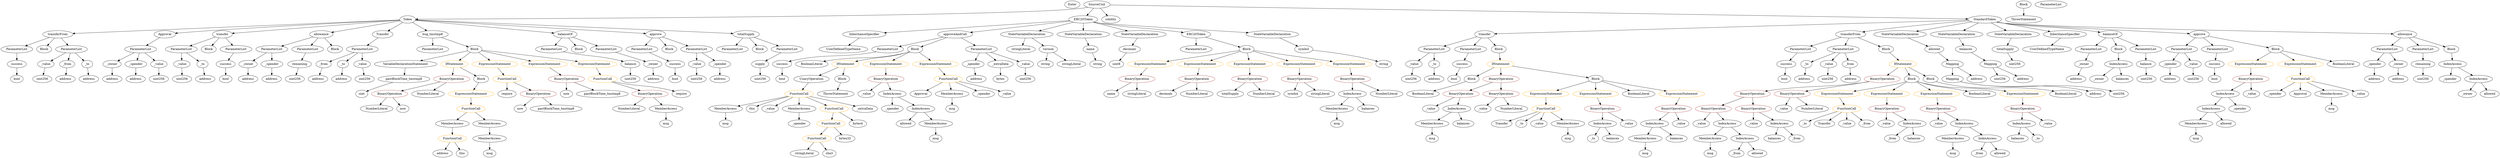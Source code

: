 strict digraph {
	graph [bb="0,0,10075,756"];
	node [label="\N"];
	Enter	[height=0.5,
		pos="4372.5,738",
		width=0.83628];
	NumberLiteral_Unnamed	[color=black,
		height=0.5,
		label=NumberLiteral,
		pos="2558.5,234",
		width=1.765];
	VariableDeclaration_balances	[color=black,
		height=0.5,
		label=balances,
		pos="7904.5,522",
		width=1.1828];
	Mapping_Unnamed	[color=black,
		height=0.5,
		label=Mapping,
		pos="8089.5,450",
		width=1.2105];
	VariableDeclaration_balances -> Mapping_Unnamed	[pos="e,8058.2,462.87 7935.5,509.28 7966.2,497.66 8013.5,479.76 8047.6,466.87"];
	Identifier_balances_3	[color=black,
		height=0.5,
		label=balances,
		pos="7210.5,90",
		width=1.1828];
	VariableDeclarationStatement_Unnamed	[color=black,
		height=0.5,
		label=VariableDeclarationStatement,
		pos="1642.5,450",
		width=3.3174];
	VariableDeclaration_pastBlockTime_tmstmp8	[color=black,
		height=0.5,
		label=pastBlockTime_tmstmp8,
		pos="1638.5,378",
		width=2.9016];
	VariableDeclarationStatement_Unnamed -> VariableDeclaration_pastBlockTime_tmstmp8	[pos="e,1639.5,396.1 1641.6,431.7 1641.1,424.41 1640.6,415.73 1640.2,407.54"];
	FunctionDefinition_transfer_1	[color=black,
		height=0.5,
		label=transfer,
		pos="6026.5,594",
		width=1.0719];
	ParameterList_Unnamed_15	[color=black,
		height=0.5,
		label=ParameterList,
		pos="5797.5,522",
		width=1.7095];
	FunctionDefinition_transfer_1 -> ParameterList_Unnamed_15	[pos="e,5839,535.67 5995.2,583.41 5957.8,571.99 5894.8,552.72 5850,539.02"];
	ParameterList_Unnamed_16	[color=black,
		height=0.5,
		label=ParameterList,
		pos="5954.5,522",
		width=1.7095];
	FunctionDefinition_transfer_1 -> ParameterList_Unnamed_16	[pos="e,5971.7,539.71 6010.6,577.46 6001.6,568.72 5990.1,557.59 5979.9,547.68"];
	Block_Unnamed_8	[color=black,
		height=0.5,
		label=Block,
		pos="6070.5,522",
		width=0.90558];
	FunctionDefinition_transfer_1 -> Block_Unnamed_8	[pos="e,6060.2,539.47 6037,576.41 6042.1,568.22 6048.5,558.14 6054.2,548.95"];
	ParameterList_Unnamed_11	[color=black,
		height=0.5,
		label=ParameterList,
		pos="1100.5,522",
		width=1.7095];
	Parameter__owner_1	[color=black,
		height=0.5,
		label=_owner,
		pos="999.54,450",
		width=1.0719];
	ParameterList_Unnamed_11 -> Parameter__owner_1	[pos="e,1020.5,465.56 1077.4,504.94 1063.2,495.11 1044.9,482.43 1029.6,471.84"];
	Parameter__spender_1	[color=black,
		height=0.5,
		label=_spender,
		pos="1101.5,450",
		width=1.2521];
	ParameterList_Unnamed_11 -> Parameter__spender_1	[pos="e,1101.3,468.1 1100.8,503.7 1100.9,496.41 1101,487.73 1101.1,479.54"];
	ParameterList_Unnamed	[color=black,
		height=0.5,
		label=ParameterList,
		pos="2953.5,522",
		width=1.7095];
	ParameterList_Unnamed_13	[color=black,
		height=0.5,
		label=ParameterList,
		pos="1468.5,522",
		width=1.7095];
	VariableDeclaration__from	[color=black,
		height=0.5,
		label=_from,
		pos="1309.5,450",
		width=0.93331];
	ParameterList_Unnamed_13 -> VariableDeclaration__from	[pos="e,1334.6,462.04 1435.6,506.5 1409.1,494.83 1371.9,478.47 1344.8,466.54"];
	VariableDeclaration__to	[color=black,
		height=0.5,
		label=_to,
		pos="1389.5,450",
		width=0.75];
	ParameterList_Unnamed_13 -> VariableDeclaration__to	[pos="e,1405.2,464.88 1449.8,504.41 1439,494.81 1425.2,482.63 1413.6,472.32"];
	VariableDeclaration__value	[color=black,
		height=0.5,
		label=_value,
		pos="1470.5,450",
		width=0.96103];
	ParameterList_Unnamed_13 -> VariableDeclaration__value	[pos="e,1470.1,468.1 1469,503.7 1469.2,496.41 1469.5,487.73 1469.7,479.54"];
	IfStatement_Unnamed	[color=orange,
		height=0.5,
		label=IfStatement,
		pos="1832.5,450",
		width=1.4739];
	BinaryOperation_Unnamed_3	[color=brown,
		height=0.5,
		label=BinaryOperation,
		pos="1832.5,378",
		width=1.9867];
	IfStatement_Unnamed -> BinaryOperation_Unnamed_3	[pos="e,1832.5,396.1 1832.5,431.7 1832.5,424.41 1832.5,415.73 1832.5,407.54"];
	Block_Unnamed_6	[color=black,
		height=0.5,
		label=Block,
		pos="1954.5,378",
		width=0.90558];
	IfStatement_Unnamed -> Block_Unnamed_6	[pos="e,1932.5,391.65 1858.7,433.98 1877.4,423.24 1902.7,408.72 1922.6,397.3"];
	Block_Unnamed_17	[color=black,
		height=0.5,
		label=Block,
		pos="8094.5,738",
		width=0.90558];
	ThrowStatement_Unnamed	[color=black,
		height=0.5,
		label=ThrowStatement,
		pos="8094.5,666",
		width=2.0006];
	Block_Unnamed_17 -> ThrowStatement_Unnamed	[pos="e,8094.5,684.1 8094.5,719.7 8094.5,712.41 8094.5,703.73 8094.5,695.54"];
	Identifier__value_10	[color=black,
		height=0.5,
		label=_value,
		pos="7899.5,162",
		width=0.96103];
	FunctionDefinition_transferFrom_1	[color=black,
		height=0.5,
		label=transferFrom,
		pos="7425.5,594",
		width=1.6402];
	ParameterList_Unnamed_18	[color=black,
		height=0.5,
		label=ParameterList,
		pos="7258.5,522",
		width=1.7095];
	FunctionDefinition_transferFrom_1 -> ParameterList_Unnamed_18	[pos="e,7292.9,537.38 7391.7,578.83 7366.2,568.14 7331,553.36 7303.1,541.69"];
	ParameterList_Unnamed_17	[color=black,
		height=0.5,
		label=ParameterList,
		pos="7422.5,522",
		width=1.7095];
	FunctionDefinition_transferFrom_1 -> ParameterList_Unnamed_17	[pos="e,7423.3,540.1 7424.8,575.7 7424.5,568.41 7424.1,559.73 7423.8,551.54"];
	Block_Unnamed_11	[color=black,
		height=0.5,
		label=Block,
		pos="7561.5,522",
		width=0.90558];
	FunctionDefinition_transferFrom_1 -> Block_Unnamed_11	[pos="e,7538.3,534.97 7454.7,577.98 7476.3,566.89 7505.7,551.76 7528.2,540.18"];
	MemberAccess_Unnamed_11	[color=black,
		height=0.5,
		label=MemberAccess,
		pos="5415.5,234",
		width=1.9174];
	Identifier_msg_9	[color=black,
		height=0.5,
		label=msg,
		pos="5415.5,162",
		width=0.75];
	MemberAccess_Unnamed_11 -> Identifier_msg_9	[pos="e,5415.5,180.1 5415.5,215.7 5415.5,208.41 5415.5,199.73 5415.5,191.54"];
	Parameter_success	[color=black,
		height=0.5,
		label=success,
		pos="902.54,450",
		width=1.1135];
	ElementaryTypeName_bool	[color=black,
		height=0.5,
		label=bool,
		pos="914.54,378",
		width=0.76697];
	Parameter_success -> ElementaryTypeName_bool	[pos="e,911.61,396.1 905.51,431.7 906.77,424.32 908.28,415.52 909.7,407.25"];
	MemberAccess_Unnamed_15	[color=black,
		height=0.5,
		label=MemberAccess,
		pos="2951.5,234",
		width=1.9174];
	Identifier_msg_12	[color=black,
		height=0.5,
		label=msg,
		pos="2951.5,162",
		width=0.75];
	MemberAccess_Unnamed_15 -> Identifier_msg_12	[pos="e,2951.5,180.1 2951.5,215.7 2951.5,208.41 2951.5,199.73 2951.5,191.54"];
	ParameterList_Unnamed_3	[color=black,
		height=0.5,
		label=ParameterList,
		pos="2223.5,522",
		width=1.7095];
	Parameter_balance	[color=black,
		height=0.5,
		label=balance,
		pos="2527.5,450",
		width=1.0719];
	ParameterList_Unnamed_3 -> Parameter_balance	[pos="e,2498.3,462.13 2269,509.62 2277.2,507.68 2285.6,505.73 2293.5,504 2375.8,486.06 2398.3,490.12 2479.5,468 2482.1,467.29 2484.8,466.52 \
2487.4,465.7"];
	VariableDeclaration_totalSupply	[color=black,
		height=0.5,
		label=totalSupply,
		pos="8044.5,522",
		width=1.4739];
	ElementaryTypeName_uint256_15	[color=black,
		height=0.5,
		label=uint256,
		pos="8188.5,450",
		width=1.0442];
	VariableDeclaration_totalSupply -> ElementaryTypeName_uint256_15	[pos="e,8163,463.44 8074,506.67 8096.8,495.59 8128.5,480.2 8152.7,468.41"];
	Identifier__value_1	[color=black,
		height=0.5,
		label=_value,
		pos="6004.5,234",
		width=0.96103];
	ElementaryTypeName_string	[color=black,
		height=0.5,
		label=string,
		pos="4471.5,450",
		width=0.864];
	Identifier_msg_10	[color=black,
		height=0.5,
		label=msg,
		pos="3838.5,90",
		width=0.75];
	ExpressionStatement_Unnamed_1	[color=orange,
		height=0.5,
		label=ExpressionStatement,
		pos="1992.5,450",
		width=2.458];
	FunctionCall_Unnamed_1	[color=orange,
		height=0.5,
		label=FunctionCall,
		pos="2063.5,378",
		width=1.6125];
	ExpressionStatement_Unnamed_1 -> FunctionCall_Unnamed_1	[pos="e,2047,395.31 2009.7,432.05 2018.5,423.42 2029.3,412.76 2038.9,403.27"];
	ElementaryTypeName_uint256_6	[color=black,
		height=0.5,
		label=uint256,
		pos="1478.5,378",
		width=1.0442];
	Identifier__value_5	[color=black,
		height=0.5,
		label=_value,
		pos="7105.5,162",
		width=0.96103];
	Parameter__spender_2	[color=black,
		height=0.5,
		label=_spender,
		pos="8717.5,450",
		width=1.2521];
	ElementaryTypeName_address_16	[color=black,
		height=0.5,
		label=address,
		pos="8717.5,378",
		width=1.0996];
	Parameter__spender_2 -> ElementaryTypeName_address_16	[pos="e,8717.5,396.1 8717.5,431.7 8717.5,424.41 8717.5,415.73 8717.5,407.54"];
	ExpressionStatement_Unnamed_11	[color=orange,
		height=0.5,
		label=ExpressionStatement,
		pos="9055.5,450",
		width=2.458];
	BinaryOperation_Unnamed_18	[color=brown,
		height=0.5,
		label=BinaryOperation,
		pos="9049.5,378",
		width=1.9867];
	ExpressionStatement_Unnamed_11 -> BinaryOperation_Unnamed_18	[pos="e,9051,396.1 9054.1,431.7 9053.4,424.41 9052.7,415.73 9052,407.54"];
	Block_Unnamed_10	[color=black,
		height=0.5,
		label=Block,
		pos="5960.5,378",
		width=0.90558];
	BooleanLiteral_Unnamed_1	[color=black,
		height=0.5,
		label=BooleanLiteral,
		pos="5767.5,306",
		width=1.7788];
	Block_Unnamed_10 -> BooleanLiteral_Unnamed_1	[pos="e,5807.8,320.32 5935.5,366.34 5930.2,364.19 5924.7,361.98 5919.5,360 5886.1,347.23 5848,333.95 5818.3,323.88"];
	ElementaryTypeName_address_13	[color=black,
		height=0.5,
		label=address,
		pos="7510.5,378",
		width=1.0996];
	ElementaryTypeName_address	[color=black,
		height=0.5,
		label=address,
		pos="2628.5,378",
		width=1.0996];
	Identifier__to	[color=black,
		height=0.5,
		label=_to,
		pos="6421.5,90",
		width=0.75];
	ElementaryTypeName_bool_5	[color=black,
		height=0.5,
		label=bool,
		pos="8908.5,378",
		width=0.76697];
	ParameterList_Unnamed_4	[color=black,
		height=0.5,
		label=ParameterList,
		pos="734.54,522",
		width=1.7095];
	Parameter__value	[color=black,
		height=0.5,
		label=_value,
		pos="734.54,450",
		width=0.96103];
	ParameterList_Unnamed_4 -> Parameter__value	[pos="e,734.54,468.1 734.54,503.7 734.54,496.41 734.54,487.73 734.54,479.54"];
	Parameter__to	[color=black,
		height=0.5,
		label=_to,
		pos="816.54,450",
		width=0.75];
	ParameterList_Unnamed_4 -> Parameter__to	[pos="e,800.39,464.79 753.56,504.76 764.98,495.01 779.64,482.51 791.93,472.01"];
	Identifier_totalSupply	[color=black,
		height=0.5,
		label=totalSupply,
		pos="4984.5,306",
		width=1.4739];
	Parameter__to_3	[color=black,
		height=0.5,
		label=_to,
		pos="7330.5,450",
		width=0.75];
	ElementaryTypeName_address_14	[color=black,
		height=0.5,
		label=address,
		pos="7320.5,378",
		width=1.0996];
	Parameter__to_3 -> ElementaryTypeName_address_14	[pos="e,7323,396.1 7328.1,431.7 7327,424.32 7325.8,415.52 7324.6,407.25"];
	FunctionCall_Unnamed_4	[color=orange,
		height=0.5,
		label=FunctionCall,
		pos="6260.5,234",
		width=1.6125];
	Identifier_Transfer	[color=black,
		height=0.5,
		label=Transfer,
		pos="6023.5,162",
		width=1.1689];
	FunctionCall_Unnamed_4 -> Identifier_Transfer	[pos="e,6055.8,174.01 6217.9,221.43 6180.1,211.03 6123.5,195.12 6074.5,180 6072,179.21 6069.4,178.38 6066.7,177.54"];
	Identifier__to_1	[color=black,
		height=0.5,
		label=_to,
		pos="6110.5,162",
		width=0.75];
	FunctionCall_Unnamed_4 -> Identifier__to_1	[pos="e,6132.2,173.27 6229.1,218.43 6206.2,207.81 6174.4,193.06 6146.5,180 6145.2,179.39 6143.9,178.77 6142.6,178.14"];
	Identifier__value_4	[color=black,
		height=0.5,
		label=_value,
		pos="6190.5,162",
		width=0.96103];
	FunctionCall_Unnamed_4 -> Identifier__value_4	[pos="e,6206.1,178.51 6244,216.41 6235,207.44 6223.8,196.21 6213.9,186.37"];
	MemberAccess_Unnamed_6	[color=black,
		height=0.5,
		label=MemberAccess,
		pos="6312.5,162",
		width=1.9174];
	FunctionCall_Unnamed_4 -> MemberAccess_Unnamed_6	[pos="e,6300.1,179.79 6273.1,216.05 6279.2,207.89 6286.6,197.91 6293.4,188.82"];
	StateVariableDeclaration_Unnamed_1	[color=black,
		height=0.5,
		label=StateVariableDeclaration,
		pos="7605.5,594",
		width=2.8184];
	VariableDeclaration_allowed	[color=black,
		height=0.5,
		label=allowed,
		pos="7753.5,522",
		width=1.0858];
	StateVariableDeclaration_Unnamed_1 -> VariableDeclaration_allowed	[pos="e,7727.3,535.43 7639.9,576.76 7663,565.84 7693.4,551.44 7717,540.3"];
	Parameter__spender_4	[color=black,
		height=0.5,
		label=_spender,
		pos="3964.5,450",
		width=1.2521];
	ElementaryTypeName_address_22	[color=black,
		height=0.5,
		label=address,
		pos="3977.5,378",
		width=1.0996];
	Parameter__spender_4 -> ElementaryTypeName_address_22	[pos="e,3974.4,396.1 3967.8,431.7 3969.1,424.32 3970.8,415.52 3972.3,407.25"];
	Parameter_success_4	[color=black,
		height=0.5,
		label=success,
		pos="7240.5,450",
		width=1.1135];
	ParameterList_Unnamed_18 -> Parameter_success_4	[pos="e,7244.9,468.1 7254.1,503.7 7252.2,496.32 7249.9,487.52 7247.8,479.25"];
	Identifier__to_3	[color=black,
		height=0.5,
		label=_to,
		pos="7321.5,162",
		width=0.75];
	BinaryOperation_Unnamed_11	[color=brown,
		height=0.5,
		label=BinaryOperation,
		pos="7119.5,306",
		width=1.9867];
	BinaryOperation_Unnamed_13	[color=brown,
		height=0.5,
		label=BinaryOperation,
		pos="6958.5,234",
		width=1.9867];
	BinaryOperation_Unnamed_11 -> BinaryOperation_Unnamed_13	[pos="e,6993.3,250.11 7085,289.98 7061.2,279.64 7029.4,265.79 7003.6,254.58"];
	BinaryOperation_Unnamed_12	[color=brown,
		height=0.5,
		label=BinaryOperation,
		pos="7119.5,234",
		width=1.9867];
	BinaryOperation_Unnamed_11 -> BinaryOperation_Unnamed_12	[pos="e,7119.5,252.1 7119.5,287.7 7119.5,280.41 7119.5,271.73 7119.5,263.54"];
	BinaryOperation_Unnamed_9	[color=brown,
		height=0.5,
		label=BinaryOperation,
		pos="6458.5,234",
		width=1.9867];
	IndexAccess_Unnamed_2	[color=black,
		height=0.5,
		label=IndexAccess,
		pos="6458.5,162",
		width=1.6402];
	BinaryOperation_Unnamed_9 -> IndexAccess_Unnamed_2	[pos="e,6458.5,180.1 6458.5,215.7 6458.5,208.41 6458.5,199.73 6458.5,191.54"];
	Identifier__value_3	[color=black,
		height=0.5,
		label=_value,
		pos="6570.5,162",
		width=0.96103];
	BinaryOperation_Unnamed_9 -> Identifier__value_3	[pos="e,6549.2,176.33 6484.5,216.76 6500.9,206.5 6522.3,193.18 6539.6,182.37"];
	StateVariableDeclaration_Unnamed	[color=black,
		height=0.5,
		label=StateVariableDeclaration,
		pos="7826.5,594",
		width=2.8184];
	StateVariableDeclaration_Unnamed -> VariableDeclaration_balances	[pos="e,7886.9,538.83 7845.4,576.05 7855.4,567.12 7867.8,556.01 7878.6,546.28"];
	BinaryOperation_Unnamed_14	[color=brown,
		height=0.5,
		label=BinaryOperation,
		pos="7291.5,306",
		width=1.9867];
	Identifier__value_7	[color=black,
		height=0.5,
		label=_value,
		pos="7243.5,234",
		width=0.96103];
	BinaryOperation_Unnamed_14 -> Identifier__value_7	[pos="e,7254.7,251.31 7279.9,288.05 7274.3,279.85 7267.4,269.83 7261.2,260.71"];
	NumberLiteral_Unnamed_4	[color=black,
		height=0.5,
		label=NumberLiteral,
		pos="7359.5,234",
		width=1.765];
	BinaryOperation_Unnamed_14 -> NumberLiteral_Unnamed_4	[pos="e,7343.2,251.79 7308,288.05 7316.2,279.63 7326.2,269.28 7335.3,259.97"];
	BinaryOperation_Unnamed_6	[color=brown,
		height=0.5,
		label=BinaryOperation,
		pos="5921.5,306",
		width=1.9867];
	Identifier__value	[color=black,
		height=0.5,
		label=_value,
		pos="5780.5,234",
		width=0.96103];
	BinaryOperation_Unnamed_6 -> Identifier__value	[pos="e,5804.7,247.02 5890.3,289.46 5867.9,278.36 5837.8,263.41 5814.8,251.99"];
	IndexAccess_Unnamed	[color=black,
		height=0.5,
		label=IndexAccess,
		pos="5892.5,234",
		width=1.6402];
	BinaryOperation_Unnamed_6 -> IndexAccess_Unnamed	[pos="e,5899.6,252.1 5914.4,287.7 5911.2,280.15 5907.5,271.12 5904,262.68"];
	ExpressionStatement_Unnamed_12	[color=orange,
		height=0.5,
		label=ExpressionStatement,
		pos="9250.5,450",
		width=2.458];
	FunctionCall_Unnamed_6	[color=orange,
		height=0.5,
		label=FunctionCall,
		pos="9256.5,378",
		width=1.6125];
	ExpressionStatement_Unnamed_12 -> FunctionCall_Unnamed_6	[pos="e,9255.1,396.1 9252,431.7 9252.7,424.41 9253.4,415.73 9254.1,407.54"];
	VariableDeclaration__owner	[color=black,
		height=0.5,
		label=_owner,
		pos="445.54,450",
		width=1.0719];
	ElementaryTypeName_address_10	[color=black,
		height=0.5,
		label=address,
		pos="447.54,378",
		width=1.0996];
	VariableDeclaration__owner -> ElementaryTypeName_address_10	[pos="e,447.05,396.1 446.04,431.7 446.25,424.41 446.49,415.73 446.73,407.54"];
	ElementaryTypeName_address_1	[color=black,
		height=0.5,
		label=address,
		pos="829.54,378",
		width=1.0996];
	Identifier_require_1	[color=black,
		height=0.5,
		label=require,
		pos="2048.5,306",
		width=1.0026];
	FunctionCall_Unnamed_1 -> Identifier_require_1	[pos="e,2052.2,324.1 2059.8,359.7 2058.3,352.32 2056.4,343.52 2054.6,335.25"];
	BinaryOperation_Unnamed_1	[color=brown,
		height=0.5,
		label=BinaryOperation,
		pos="2174.5,306",
		width=1.9867];
	FunctionCall_Unnamed_1 -> BinaryOperation_Unnamed_1	[pos="e,2148.9,323.14 2088.5,361.29 2103.5,351.79 2123,339.53 2139.6,329.06"];
	BooleanLiteral_Unnamed_5	[color=black,
		height=0.5,
		label=BooleanLiteral,
		pos="3322.5,450",
		width=1.7788];
	Parameter__spender_3	[color=black,
		height=0.5,
		label=_spender,
		pos="9548.5,450",
		width=1.2521];
	ElementaryTypeName_address_18	[color=black,
		height=0.5,
		label=address,
		pos="9548.5,378",
		width=1.0996];
	Parameter__spender_3 -> ElementaryTypeName_address_18	[pos="e,9548.5,396.1 9548.5,431.7 9548.5,424.41 9548.5,415.73 9548.5,407.54"];
	BinaryOperation_Unnamed_2	[color=brown,
		height=0.5,
		label=BinaryOperation,
		pos="2271.5,378",
		width=1.9867];
	Identifier_now_1	[color=black,
		height=0.5,
		label=now,
		pos="2291.5,306",
		width=0.75];
	BinaryOperation_Unnamed_2 -> Identifier_now_1	[pos="e,2286.7,324.1 2276.5,359.7 2278.6,352.24 2281.2,343.32 2283.6,334.97"];
	Identifier_pastBlockTime_tmstmp8_1	[color=black,
		height=0.5,
		label=pastBlockTime_tmstmp8,
		pos="2440.5,306",
		width=2.9016];
	BinaryOperation_Unnamed_2 -> Identifier_pastBlockTime_tmstmp8_1	[pos="e,2401.5,323.17 2307.4,362.15 2331.8,352.06 2364.3,338.56 2391.2,327.45"];
	ElementaryTypeName_string_2	[color=black,
		height=0.5,
		label=string,
		pos="4265.5,450",
		width=0.864];
	ElementaryTypeName_bool_1	[color=black,
		height=0.5,
		label=bool,
		pos="61.543,378",
		width=0.76697];
	ElementaryTypeName_address_12	[color=black,
		height=0.5,
		label=address,
		pos="5797.5,378",
		width=1.0996];
	Identifier_now	[color=black,
		height=0.5,
		label=now,
		pos="2099.5,234",
		width=0.75];
	IndexAccess_Unnamed_6	[color=black,
		height=0.5,
		label=IndexAccess,
		pos="8198.5,162",
		width=1.6402];
	Identifier_balances_4	[color=black,
		height=0.5,
		label=balances,
		pos="8195.5,90",
		width=1.1828];
	IndexAccess_Unnamed_6 -> Identifier_balances_4	[pos="e,8196.3,108.1 8197.8,143.7 8197.5,136.41 8197.1,127.73 8196.8,119.54"];
	Identifier__to_2	[color=black,
		height=0.5,
		label=_to,
		pos="8283.5,90",
		width=0.75];
	IndexAccess_Unnamed_6 -> Identifier__to_2	[pos="e,8267.1,104.56 8218.3,144.76 8230.2,134.95 8245.5,122.34 8258.3,111.8"];
	Identifier__value_14	[color=black,
		height=0.5,
		label=_value,
		pos="3541.5,306",
		width=0.96103];
	Identifier_this_1	[color=black,
		height=0.5,
		label=this,
		pos="3065.5,234",
		width=0.75];
	ParameterList_Unnamed_7	[color=black,
		height=0.5,
		label=ParameterList,
		pos="61.543,522",
		width=1.7095];
	Parameter_success_1	[color=black,
		height=0.5,
		label=success,
		pos="61.543,450",
		width=1.1135];
	ParameterList_Unnamed_7 -> Parameter_success_1	[pos="e,61.543,468.1 61.543,503.7 61.543,496.41 61.543,487.73 61.543,479.54"];
	InheritanceSpecifier_Unnamed_1	[color=black,
		height=0.5,
		label=InheritanceSpecifier,
		pos="3642.5,594",
		width=2.3333];
	UserDefinedTypeName_Unnamed_1	[color=black,
		height=0.5,
		label=UserDefinedTypeName,
		pos="3376.5,522",
		width=2.7214];
	InheritanceSpecifier_Unnamed_1 -> UserDefinedTypeName_Unnamed_1	[pos="e,3431.2,537.38 3590.9,579.42 3548.5,568.25 3488.1,552.36 3442.2,540.29"];
	NumberLiteral_Unnamed_1	[color=black,
		height=0.5,
		label=NumberLiteral,
		pos="1528.5,234",
		width=1.765];
	ParameterList_Unnamed_19	[color=black,
		height=0.5,
		label=ParameterList,
		pos="8391.5,522",
		width=1.7095];
	Parameter__owner_2	[color=black,
		height=0.5,
		label=_owner,
		pos="8356.5,450",
		width=1.0719];
	ParameterList_Unnamed_19 -> Parameter__owner_2	[pos="e,8364.9,467.62 8382.9,503.7 8379,495.87 8374.3,486.44 8369.9,477.73"];
	BinaryOperation_Unnamed_10	[color=brown,
		height=0.5,
		label=BinaryOperation,
		pos="7639.5,378",
		width=1.9867];
	BinaryOperation_Unnamed_10 -> BinaryOperation_Unnamed_11	[pos="e,7174.3,317.98 7588.1,365.21 7578.6,363.29 7568.8,361.46 7559.5,360 7405.5,335.76 7364.9,346.34 7210.5,324 7202.5,322.83 7194,321.45 \
7185.6,320"];
	BinaryOperation_Unnamed_10 -> BinaryOperation_Unnamed_14	[pos="e,7344.7,318.28 7586.6,365.61 7577.6,363.71 7568.3,361.78 7559.5,360 7476.6,343.2 7455.5,340.69 7372.5,324 7367,322.89 7361.3,321.73 \
7355.6,320.55"];
	ElementaryTypeName_uint256_7	[color=black,
		height=0.5,
		label=uint256,
		pos="641.54,378",
		width=1.0442];
	BinaryOperation_Unnamed	[color=brown,
		height=0.5,
		label=BinaryOperation,
		pos="2634.5,306",
		width=1.9867];
	BinaryOperation_Unnamed -> NumberLiteral_Unnamed	[pos="e,2576.7,251.71 2616.5,288.41 2607.1,279.76 2595.5,269 2585.1,259.42"];
	MemberAccess_Unnamed	[color=black,
		height=0.5,
		label=MemberAccess,
		pos="2709.5,234",
		width=1.9174];
	BinaryOperation_Unnamed -> MemberAccess_Unnamed	[pos="e,2691.6,251.71 2652.3,288.41 2661.6,279.76 2673.1,269 2683.4,259.42"];
	FunctionCall_Unnamed_5	[color=orange,
		height=0.5,
		label=FunctionCall,
		pos="7499.5,234",
		width=1.6125];
	FunctionCall_Unnamed_5 -> Identifier__to_3	[pos="e,7342.7,173.37 7461.8,219.9 7433,209.66 7392.5,194.73 7357.5,180 7356,179.36 7354.5,178.7 7352.9,178.01"];
	Identifier_Transfer_1	[color=black,
		height=0.5,
		label=Transfer,
		pos="7408.5,162",
		width=1.1689];
	FunctionCall_Unnamed_5 -> Identifier_Transfer_1	[pos="e,7428.3,178.19 7478.4,216.76 7466.2,207.31 7450.5,195.27 7437.1,184.98"];
	Identifier__value_11	[color=black,
		height=0.5,
		label=_value,
		pos="7503.5,162",
		width=0.96103];
	FunctionCall_Unnamed_5 -> Identifier__value_11	[pos="e,7502.6,180.1 7500.5,215.7 7500.9,208.41 7501.4,199.73 7501.9,191.54"];
	Identifier__from_4	[color=black,
		height=0.5,
		label=_from,
		pos="7589.5,162",
		width=0.93331];
	FunctionCall_Unnamed_5 -> Identifier__from_4	[pos="e,7570.9,177.48 7520.4,216.76 7532.8,207.12 7548.7,194.77 7562.1,184.34"];
	Identifier__from_2	[color=black,
		height=0.5,
		label=_from,
		pos="7699.5,90",
		width=0.93331];
	ElementaryTypeName_uint256_16	[color=black,
		height=0.5,
		label=uint256,
		pos="4181.5,378",
		width=1.0442];
	MemberAccess_Unnamed_8	[color=black,
		height=0.5,
		label=MemberAccess,
		pos="7925.5,90",
		width=1.9174];
	Identifier_msg_6	[color=black,
		height=0.5,
		label=msg,
		pos="7925.5,18",
		width=0.75];
	MemberAccess_Unnamed_8 -> Identifier_msg_6	[pos="e,7925.5,36.104 7925.5,71.697 7925.5,64.407 7925.5,55.726 7925.5,47.536"];
	Identifier_msg_1	[color=black,
		height=0.5,
		label=msg,
		pos="1983.5,18",
		width=0.75];
	Identifier__value_16	[color=black,
		height=0.5,
		label=_value,
		pos="3145.5,234",
		width=0.96103];
	IndexAccess_Unnamed_1	[color=black,
		height=0.5,
		label=IndexAccess,
		pos="6682.5,162",
		width=1.6402];
	MemberAccess_Unnamed_5	[color=black,
		height=0.5,
		label=MemberAccess,
		pos="6645.5,90",
		width=1.9174];
	IndexAccess_Unnamed_1 -> MemberAccess_Unnamed_5	[pos="e,6654.7,108.28 6673.6,144.05 6669.5,136.35 6664.6,127.03 6660,118.36"];
	Identifier_balances_1	[color=black,
		height=0.5,
		label=balances,
		pos="6775.5,90",
		width=1.1828];
	IndexAccess_Unnamed_1 -> Identifier_balances_1	[pos="e,6755.4,106.19 6704.1,144.76 6716.7,135.31 6732.7,123.27 6746.3,112.98"];
	Identifier__from_1	[color=black,
		height=0.5,
		label=_from,
		pos="7043.5,18",
		width=0.93331];
	Parameter__value_4	[color=black,
		height=0.5,
		label=_value,
		pos="7421.5,450",
		width=0.96103];
	ElementaryTypeName_uint256_9	[color=black,
		height=0.5,
		label=uint256,
		pos="7415.5,378",
		width=1.0442];
	Parameter__value_4 -> ElementaryTypeName_uint256_9	[pos="e,7417,396.1 7420.1,431.7 7419.4,424.41 7418.7,415.73 7418,407.54"];
	IndexAccess_Unnamed_10	[color=black,
		height=0.5,
		label=IndexAccess,
		pos="8499.5,450",
		width=1.6402];
	Identifier__owner	[color=black,
		height=0.5,
		label=_owner,
		pos="8423.5,378",
		width=1.0719];
	IndexAccess_Unnamed_10 -> Identifier__owner	[pos="e,8440.4,394.51 8481.5,432.41 8471.7,423.35 8459.4,411.99 8448.6,402.08"];
	Identifier_balances_6	[color=black,
		height=0.5,
		label=balances,
		pos="8522.5,378",
		width=1.1828];
	IndexAccess_Unnamed_10 -> Identifier_balances_6	[pos="e,8516.9,396.1 8505.2,431.7 8507.7,424.24 8510.6,415.32 8513.4,406.97"];
	StateVariableDeclaration_Unnamed_2	[color=black,
		height=0.5,
		label=StateVariableDeclaration,
		pos="8047.5,594",
		width=2.8184];
	StateVariableDeclaration_Unnamed_2 -> VariableDeclaration_totalSupply	[pos="e,8045.3,540.1 8046.8,575.7 8046.5,568.41 8046.1,559.73 8045.8,551.54"];
	Identifier_name	[color=black,
		height=0.5,
		label=name,
		pos="4507.5,306",
		width=0.83628];
	IndexAccess_Unnamed_3	[color=black,
		height=0.5,
		label=IndexAccess,
		pos="7217.5,162",
		width=1.6402];
	IndexAccess_Unnamed_3 -> Identifier_balances_3	[pos="e,7212.3,108.1 7215.8,143.7 7215.1,136.41 7214.2,127.73 7213.4,119.54"];
	Identifier__from	[color=black,
		height=0.5,
		label=_from,
		pos="7304.5,90",
		width=0.93331];
	IndexAccess_Unnamed_3 -> Identifier__from	[pos="e,7286.5,105.48 7237.7,144.76 7249.6,135.21 7264.8,123.01 7277.6,112.64"];
	Block_Unnamed_14	[color=black,
		height=0.5,
		label=Block,
		pos="8503.5,522",
		width=0.90558];
	Block_Unnamed_14 -> IndexAccess_Unnamed_10	[pos="e,8500.5,468.1 8502.6,503.7 8502.1,496.41 8501.6,487.73 8501.2,479.54"];
	BinaryOperation_Unnamed_5	[color=brown,
		height=0.5,
		label=BinaryOperation,
		pos="6082.5,378",
		width=1.9867];
	BinaryOperation_Unnamed_5 -> BinaryOperation_Unnamed_6	[pos="e,5956.3,322.11 6048,361.98 6024.2,351.64 5992.4,337.79 5966.6,326.58"];
	BinaryOperation_Unnamed_7	[color=brown,
		height=0.5,
		label=BinaryOperation,
		pos="6082.5,306",
		width=1.9867];
	BinaryOperation_Unnamed_5 -> BinaryOperation_Unnamed_7	[pos="e,6082.5,324.1 6082.5,359.7 6082.5,352.41 6082.5,343.73 6082.5,335.54"];
	Identifier__spender_1	[color=black,
		height=0.5,
		label=_spender,
		pos="9147.5,306",
		width=1.2521];
	FunctionCall_Unnamed_6 -> Identifier__spender_1	[pos="e,9170.4,321.7 9232.1,361.29 9216.7,351.38 9196.6,338.48 9179.8,327.74"];
	Identifier_Approval	[color=black,
		height=0.5,
		label=Approval,
		pos="9256.5,306",
		width=1.266];
	FunctionCall_Unnamed_6 -> Identifier_Approval	[pos="e,9256.5,324.1 9256.5,359.7 9256.5,352.41 9256.5,343.73 9256.5,335.54"];
	MemberAccess_Unnamed_10	[color=black,
		height=0.5,
		label=MemberAccess,
		pos="9389.5,306",
		width=1.9174];
	FunctionCall_Unnamed_6 -> MemberAccess_Unnamed_10	[pos="e,9360.1,322.48 9285.1,361.98 9304,352.02 9329.1,338.8 9350,327.82"];
	Identifier__value_13	[color=black,
		height=0.5,
		label=_value,
		pos="9511.5,306",
		width=0.96103];
	FunctionCall_Unnamed_6 -> Identifier__value_13	[pos="e,9485.2,317.78 9303.1,367.03 9346.2,357.41 9411.7,341.71 9467.5,324 9469.8,323.28 9472.1,322.51 9474.4,321.71"];
	Parameter__value_2	[color=black,
		height=0.5,
		label=_value,
		pos="2812.5,450",
		width=0.96103];
	ElementaryTypeName_uint256_4	[color=black,
		height=0.5,
		label=uint256,
		pos="2812.5,378",
		width=1.0442];
	Parameter__value_2 -> ElementaryTypeName_uint256_4	[pos="e,2812.5,396.1 2812.5,431.7 2812.5,424.41 2812.5,415.73 2812.5,407.54"];
	Identifier__spender_3	[color=black,
		height=0.5,
		label=_spender,
		pos="3653.5,234",
		width=1.2521];
	ParameterList_Unnamed_23	[color=black,
		height=0.5,
		label=ParameterList,
		pos="9612.5,522",
		width=1.7095];
	ParameterList_Unnamed_23 -> Parameter__spender_3	[pos="e,9563.2,466.99 9597.4,504.41 9589.5,495.74 9579.6,484.97 9570.8,475.38"];
	Parameter__owner_3	[color=black,
		height=0.5,
		label=_owner,
		pos="9650.5,450",
		width=1.0719];
	ParameterList_Unnamed_23 -> Parameter__owner_3	[pos="e,9641.4,467.79 9621.7,504.05 9626,496.14 9631.2,486.54 9636.1,477.69"];
	ElementaryTypeName_address_21	[color=black,
		height=0.5,
		label=address,
		pos="8494.5,306",
		width=1.0996];
	ParameterList_Unnamed_17 -> Parameter__to_3	[pos="e,7347.8,464.1 7401.2,504.76 7388,494.72 7371,481.76 7356.9,471.07"];
	ParameterList_Unnamed_17 -> Parameter__value_4	[pos="e,7421.8,468.1 7422.3,503.7 7422.2,496.41 7422.1,487.73 7422,479.54"];
	Parameter__from_1	[color=black,
		height=0.5,
		label=_from,
		pos="7508.5,450",
		width=0.93331];
	ParameterList_Unnamed_17 -> Parameter__from_1	[pos="e,7490.7,465.48 7442.5,504.76 7454.2,495.21 7469.2,483.01 7482,472.64"];
	BooleanLiteral_Unnamed_3	[color=black,
		height=0.5,
		label=BooleanLiteral,
		pos="8372.5,306",
		width=1.7788];
	MemberAccess_Unnamed_7	[color=black,
		height=0.5,
		label=MemberAccess,
		pos="6931.5,90",
		width=1.9174];
	Identifier_msg_5	[color=black,
		height=0.5,
		label=msg,
		pos="6931.5,18",
		width=0.75];
	MemberAccess_Unnamed_7 -> Identifier_msg_5	[pos="e,6931.5,36.104 6931.5,71.697 6931.5,64.407 6931.5,55.726 6931.5,47.536"];
	FunctionDefinition_approveAndCall	[color=black,
		height=0.5,
		label=approveAndCall,
		pos="3874.5,594",
		width=1.9867];
	ParameterList_Unnamed_28	[color=black,
		height=0.5,
		label=ParameterList,
		pos="3554.5,522",
		width=1.7095];
	FunctionDefinition_approveAndCall -> ParameterList_Unnamed_28	[pos="e,3600.4,534.35 3820.3,581.98 3769.6,571.57 3691.8,555.3 3624.5,540 3620.3,539.03 3615.9,538.01 3611.4,536.96"];
	Block_Unnamed_19	[color=black,
		height=0.5,
		label=Block,
		pos="3666.5,522",
		width=0.90558];
	FunctionDefinition_approveAndCall -> Block_Unnamed_19	[pos="e,3693.8,532.18 3833,579 3795.5,566.38 3740.8,547.98 3704.5,535.76"];
	ParameterList_Unnamed_27	[color=black,
		height=0.5,
		label=ParameterList,
		pos="4044.5,522",
		width=1.7095];
	FunctionDefinition_approveAndCall -> ParameterList_Unnamed_27	[pos="e,4010,537.23 3910.6,578.15 3936.5,567.49 3971.6,553.04 3999.4,541.6"];
	ElementaryTypeName_bool_6	[color=black,
		height=0.5,
		label=bool,
		pos="3200.5,378",
		width=0.76697];
	ElementaryTypeName_bool_3	[color=black,
		height=0.5,
		label=bool,
		pos="5882.5,378",
		width=0.76697];
	NumberLiteral_Unnamed_6	[color=black,
		height=0.5,
		label=NumberLiteral,
		pos="5119.5,306",
		width=1.765];
	Identifier__spender_5	[color=black,
		height=0.5,
		label=_spender,
		pos="3267.5,162",
		width=1.2521];
	MemberAccess_Unnamed_2	[color=black,
		height=0.5,
		label=MemberAccess,
		pos="1983.5,90",
		width=1.9174];
	MemberAccess_Unnamed_2 -> Identifier_msg_1	[pos="e,1983.5,36.104 1983.5,71.697 1983.5,64.407 1983.5,55.726 1983.5,47.536"];
	IfStatement_Unnamed_3	[color=orange,
		height=0.5,
		label=IfStatement,
		pos="3457.5,450",
		width=1.4739];
	UnaryOperation_Unnamed	[color=black,
		height=0.5,
		label=UnaryOperation,
		pos="3321.5,378",
		width=1.9452];
	IfStatement_Unnamed_3 -> UnaryOperation_Unnamed	[pos="e,3351.6,394.46 3429.4,434.5 3409.8,424.4 3383.3,410.79 3361.5,399.58"];
	Block_Unnamed_20	[color=black,
		height=0.5,
		label=Block,
		pos="3452.5,378",
		width=0.90558];
	IfStatement_Unnamed_3 -> Block_Unnamed_20	[pos="e,3453.8,396.1 3456.3,431.7 3455.8,424.41 3455.2,415.73 3454.6,407.54"];
	ExpressionStatement_Unnamed_6	[color=orange,
		height=0.5,
		label=ExpressionStatement,
		pos="6260.5,306",
		width=2.458];
	ExpressionStatement_Unnamed_6 -> FunctionCall_Unnamed_4	[pos="e,6260.5,252.1 6260.5,287.7 6260.5,280.41 6260.5,271.73 6260.5,263.54"];
	VariableDeclaration__spender	[color=black,
		height=0.5,
		label=_spender,
		pos="547.54,450",
		width=1.2521];
	ElementaryTypeName_address_11	[color=black,
		height=0.5,
		label=address,
		pos="546.54,378",
		width=1.0996];
	VariableDeclaration__spender -> ElementaryTypeName_address_11	[pos="e,546.79,396.1 547.3,431.7 547.19,424.41 547.07,415.73 546.95,407.54"];
	MemberAccess_Unnamed_9	[color=black,
		height=0.5,
		label=MemberAccess,
		pos="8813.5,162",
		width=1.9174];
	Identifier_msg_7	[color=black,
		height=0.5,
		label=msg,
		pos="8813.5,90",
		width=0.75];
	MemberAccess_Unnamed_9 -> Identifier_msg_7	[pos="e,8813.5,108.1 8813.5,143.7 8813.5,136.41 8813.5,127.73 8813.5,119.54"];
	ElementaryTypeName_address_7	[color=black,
		height=0.5,
		label=address,
		pos="1096.5,378",
		width=1.0996];
	ExpressionStatement_Unnamed_5	[color=orange,
		height=0.5,
		label=ExpressionStatement,
		pos="6455.5,306",
		width=2.458];
	ExpressionStatement_Unnamed_5 -> BinaryOperation_Unnamed_9	[pos="e,6457.8,252.1 6456.3,287.7 6456.6,280.41 6457,271.73 6457.3,263.54"];
	ElementaryTypeName_uint256_11	[color=black,
		height=0.5,
		label=uint256,
		pos="8815.5,378",
		width=1.0442];
	IfStatement_Unnamed_1	[color=orange,
		height=0.5,
		label=IfStatement,
		pos="6074.5,450",
		width=1.4739];
	IfStatement_Unnamed_1 -> Block_Unnamed_10	[pos="e,5981.8,392.04 6049.8,433.81 6032.7,423.29 6009.8,409.22 5991.4,397.96"];
	IfStatement_Unnamed_1 -> BinaryOperation_Unnamed_5	[pos="e,6080.6,396.1 6076.5,431.7 6077.4,424.41 6078.3,415.73 6079.3,407.54"];
	Block_Unnamed_9	[color=black,
		height=0.5,
		label=Block,
		pos="6455.5,378",
		width=0.90558];
	IfStatement_Unnamed_1 -> Block_Unnamed_9	[pos="e,6424.8,384.64 6120.5,440.56 6195.1,426.85 6341.5,399.95 6413.5,386.72"];
	IndexAccess_Unnamed_5	[color=black,
		height=0.5,
		label=IndexAccess,
		pos="7077.5,90",
		width=1.6402];
	IndexAccess_Unnamed_5 -> Identifier__from_1	[pos="e,7051.6,35.622 7069.1,71.697 7065.3,63.868 7060.8,54.435 7056.5,45.728"];
	Identifier_allowed	[color=black,
		height=0.5,
		label=allowed,
		pos="7134.5,18",
		width=1.0858];
	IndexAccess_Unnamed_5 -> Identifier_allowed	[pos="e,7121.3,35.307 7091.3,72.055 7098.2,63.679 7106.5,53.404 7114.1,44.134"];
	BooleanLiteral_Unnamed	[color=black,
		height=0.5,
		label=BooleanLiteral,
		pos="6626.5,306",
		width=1.7788];
	BinaryOperation_Unnamed_7 -> Identifier__value_1	[pos="e,6021.3,250.04 6064.1,288.41 6053.8,279.22 6040.9,267.67 6029.8,257.66"];
	NumberLiteral_Unnamed_3	[color=black,
		height=0.5,
		label=NumberLiteral,
		pos="6120.5,234",
		width=1.765];
	BinaryOperation_Unnamed_7 -> NumberLiteral_Unnamed_3	[pos="e,6111.3,252.1 6091.9,287.7 6096.1,279.98 6101.2,270.71 6105.8,262.11"];
	FunctionCall_Unnamed_7	[color=orange,
		height=0.5,
		label=FunctionCall,
		pos="3861.5,378",
		width=1.6125];
	Identifier_Approval_1	[color=black,
		height=0.5,
		label=Approval,
		pos="3776.5,306",
		width=1.266];
	FunctionCall_Unnamed_7 -> Identifier_Approval_1	[pos="e,3795.6,322.67 3841.8,360.76 3830.6,351.53 3816.4,339.83 3804.1,329.7"];
	MemberAccess_Unnamed_13	[color=black,
		height=0.5,
		label=MemberAccess,
		pos="3909.5,306",
		width=1.9174];
	FunctionCall_Unnamed_7 -> MemberAccess_Unnamed_13	[pos="e,3898,323.79 3873.2,360.05 3878.7,351.97 3885.5,342.12 3891.6,333.11"];
	Identifier__spender_4	[color=black,
		height=0.5,
		label=_spender,
		pos="4041.5,306",
		width=1.2521];
	FunctionCall_Unnamed_7 -> Identifier__spender_4	[pos="e,4010.1,319.22 3896.7,363.34 3926.1,351.88 3968.3,335.48 3999.6,323.33"];
	Identifier__value_15	[color=black,
		height=0.5,
		label=_value,
		pos="4139.5,306",
		width=0.96103];
	FunctionCall_Unnamed_7 -> Identifier__value_15	[pos="e,4113.3,317.93 3905.1,365.71 3912.9,363.75 3920.9,361.78 3928.5,360 4002.5,342.66 4022.8,345.75 4095.5,324 4097.8,323.32 4100.1,\
322.58 4102.5,321.8"];
	ElementaryTypeName_address_8	[color=black,
		height=0.5,
		label=address,
		pos="1286.5,378",
		width=1.0996];
	Identifier_allowed_4	[color=black,
		height=0.5,
		label=allowed,
		pos="3712.5,162",
		width=1.0858];
	MemberAccess_Unnamed_3	[color=black,
		height=0.5,
		label=MemberAccess,
		pos="1827.5,162",
		width=1.9174];
	FunctionCall_Unnamed_3	[color=orange,
		height=0.5,
		label=FunctionCall,
		pos="1827.5,90",
		width=1.6125];
	MemberAccess_Unnamed_3 -> FunctionCall_Unnamed_3	[pos="e,1827.5,108.1 1827.5,143.7 1827.5,136.41 1827.5,127.73 1827.5,119.54"];
	ParameterList_Unnamed_9	[color=black,
		height=0.5,
		label=ParameterList,
		pos="2588.5,522",
		width=1.7095];
	Parameter_success_2	[color=black,
		height=0.5,
		label=success,
		pos="2719.5,450",
		width=1.1135];
	ParameterList_Unnamed_9 -> Parameter_success_2	[pos="e,2694.4,464.44 2617.3,505.64 2637,495.1 2663.3,481.06 2684.3,469.85"];
	Identifier__value_2	[color=black,
		height=0.5,
		label=_value,
		pos="6794.5,162",
		width=0.96103];
	IndexAccess_Unnamed_11	[color=black,
		height=0.5,
		label=IndexAccess,
		pos="8937.5,306",
		width=1.6402];
	BinaryOperation_Unnamed_18 -> IndexAccess_Unnamed_11	[pos="e,8962.6,322.67 9023.6,360.76 9008.2,351.18 8988.6,338.92 8972,328.53"];
	Identifier__value_12	[color=black,
		height=0.5,
		label=_value,
		pos="9049.5,306",
		width=0.96103];
	BinaryOperation_Unnamed_18 -> Identifier__value_12	[pos="e,9049.5,324.1 9049.5,359.7 9049.5,352.41 9049.5,343.73 9049.5,335.54"];
	Identifier__owner_1	[color=black,
		height=0.5,
		label=_owner,
		pos="9939.5,306",
		width=1.0719];
	ExpressionStatement_Unnamed_15	[color=orange,
		height=0.5,
		label=ExpressionStatement,
		pos="4684.5,450",
		width=2.458];
	BinaryOperation_Unnamed_21	[color=brown,
		height=0.5,
		label=BinaryOperation,
		pos="4609.5,378",
		width=1.9867];
	ExpressionStatement_Unnamed_15 -> BinaryOperation_Unnamed_21	[pos="e,4627.5,395.79 4666.4,432.05 4657.2,423.46 4645.8,412.86 4635.7,403.4"];
	ParameterList_Unnamed_26	[color=black,
		height=0.5,
		label=ParameterList,
		pos="4845.5,522",
		width=1.7095];
	ParameterList_Unnamed_10	[color=black,
		height=0.5,
		label=ParameterList,
		pos="1706.5,522",
		width=1.7095];
	Identifier_msg_11	[color=black,
		height=0.5,
		label=msg,
		pos="3909.5,234",
		width=0.75];
	BinaryOperation_Unnamed_17	[color=brown,
		height=0.5,
		label=BinaryOperation,
		pos="7899.5,234",
		width=1.9867];
	BinaryOperation_Unnamed_17 -> Identifier__value_10	[pos="e,7899.5,180.1 7899.5,215.7 7899.5,208.41 7899.5,199.73 7899.5,191.54"];
	IndexAccess_Unnamed_8	[color=black,
		height=0.5,
		label=IndexAccess,
		pos="8011.5,162",
		width=1.6402];
	BinaryOperation_Unnamed_17 -> IndexAccess_Unnamed_8	[pos="e,7986.5,178.67 7925.5,216.76 7940.9,207.18 7960.5,194.92 7977.1,184.53"];
	ParameterList_Unnamed_21	[color=black,
		height=0.5,
		label=ParameterList,
		pos="8767.5,522",
		width=1.7095];
	ParameterList_Unnamed_21 -> Parameter__spender_2	[pos="e,8729.5,467.79 8755.4,504.05 8749.7,495.97 8742.6,486.12 8736.2,477.11"];
	Parameter__value_5	[color=black,
		height=0.5,
		label=_value,
		pos="8815.5,450",
		width=0.96103];
	ParameterList_Unnamed_21 -> Parameter__value_5	[pos="e,8804.4,467.31 8779.2,504.05 8784.8,495.85 8791.7,485.83 8797.9,476.71"];
	BinaryOperation_Unnamed_24	[color=brown,
		height=0.5,
		label=BinaryOperation,
		pos="3617.5,378",
		width=1.9867];
	BinaryOperation_Unnamed_24 -> Identifier__value_14	[pos="e,3558.1,322.27 3599.5,360.41 3589.6,351.29 3577.2,339.83 3566.4,329.87"];
	IndexAccess_Unnamed_16	[color=black,
		height=0.5,
		label=IndexAccess,
		pos="3653.5,306",
		width=1.6402];
	BinaryOperation_Unnamed_24 -> IndexAccess_Unnamed_16	[pos="e,3644.7,324.1 3626.4,359.7 3630.4,351.98 3635.2,342.71 3639.6,334.11"];
	IfStatement_Unnamed_2	[color=orange,
		height=0.5,
		label=IfStatement,
		pos="7700.5,450",
		width=1.4739];
	IfStatement_Unnamed_2 -> BinaryOperation_Unnamed_10	[pos="e,7654.3,395.96 7686.1,432.41 7678.8,424.08 7669.9,413.8 7661.8,404.49"];
	Block_Unnamed_12	[color=black,
		height=0.5,
		label=Block,
		pos="7761.5,378",
		width=0.90558];
	IfStatement_Unnamed_2 -> Block_Unnamed_12	[pos="e,7748,394.51 7715,432.41 7722.7,423.62 7732.2,412.66 7740.7,402.96"];
	Block_Unnamed_13	[color=black,
		height=0.5,
		label=Block,
		pos="7844.5,378",
		width=0.90558];
	IfStatement_Unnamed_2 -> Block_Unnamed_13	[pos="e,7820.8,390.54 7730,434.67 7753.4,423.31 7786.1,407.42 7810.5,395.53"];
	BinaryOperation_Unnamed_23	[color=brown,
		height=0.5,
		label=BinaryOperation,
		pos="5269.5,378",
		width=1.9867];
	Identifier_symbol	[color=black,
		height=0.5,
		label=symbol,
		pos="5239.5,306",
		width=1.0581];
	BinaryOperation_Unnamed_23 -> Identifier_symbol	[pos="e,5246.9,324.1 5262.1,359.7 5258.9,352.15 5255,343.12 5251.4,334.68"];
	stringLiteral_Unnamed_3	[color=black,
		height=0.5,
		label=stringLiteral,
		pos="5349.5,306",
		width=1.5016];
	BinaryOperation_Unnamed_23 -> stringLiteral_Unnamed_3	[pos="e,5331,323.23 5288.5,360.41 5298.6,351.54 5311.3,340.47 5322.4,330.71"];
	ElementaryTypeName_uint256_1	[color=black,
		height=0.5,
		label=uint256,
		pos="2533.5,378",
		width=1.0442];
	StateVariableDeclaration_Unnamed_6	[color=black,
		height=0.5,
		label=StateVariableDeclaration,
		pos="4193.5,594",
		width=2.8184];
	stringLiteral_Unnamed_1	[color=black,
		height=0.5,
		label=stringLiteral,
		pos="4190.5,522",
		width=1.5016];
	StateVariableDeclaration_Unnamed_6 -> stringLiteral_Unnamed_1	[pos="e,4191.3,540.1 4192.8,575.7 4192.5,568.41 4192.1,559.73 4191.8,551.54"];
	VariableDeclaration_version	[color=black,
		height=0.5,
		label=version,
		pos="4300.5,522",
		width=1.0442];
	StateVariableDeclaration_Unnamed_6 -> VariableDeclaration_version	[pos="e,4279.1,537.04 4219.2,576.23 4234.3,566.32 4253.6,553.7 4269.6,543.23"];
	ElementaryTypeName_uint256_13	[color=black,
		height=0.5,
		label=uint256,
		pos="8134.5,378",
		width=1.0442];
	IndexAccess_Unnamed_15	[color=black,
		height=0.5,
		label=IndexAccess,
		pos="5480.5,306",
		width=1.6402];
	IndexAccess_Unnamed_15 -> MemberAccess_Unnamed_11	[pos="e,5431.3,251.96 5465.1,288.41 5457.3,279.99 5447.7,269.58 5438.9,260.2"];
	Identifier_balances_7	[color=black,
		height=0.5,
		label=balances,
		pos="5545.5,234",
		width=1.1828];
	IndexAccess_Unnamed_15 -> Identifier_balances_7	[pos="e,5530.7,250.99 5495.9,288.41 5504,279.74 5514,268.97 5522.9,259.38"];
	ContractDefinition_Token	[color=black,
		height=0.5,
		label=Token,
		pos="1588.5,666",
		width=0.96103];
	FunctionDefinition_transferFrom	[color=black,
		height=0.5,
		label=transferFrom,
		pos="229.54,594",
		width=1.6402];
	ContractDefinition_Token -> FunctionDefinition_transferFrom	[pos="e,287.57,597.99 1553.9,663.22 1374.1,653.95 545.32,611.27 298.86,598.57"];
	EventDefinition_Approval	[color=black,
		height=0.5,
		label=Approval,
		pos="669.54,594",
		width=1.266];
	ContractDefinition_Token -> EventDefinition_Approval	[pos="e,713.63,599.3 1554.1,662.76 1449.2,655.86 1123.9,634.09 854.54,612 810.85,608.41 761.39,603.84 724.62,600.34"];
	FunctionDefinition_transfer	[color=black,
		height=0.5,
		label=transfer,
		pos="902.54,594",
		width=1.0719];
	ContractDefinition_Token -> FunctionDefinition_transfer	[pos="e,940.09,598.83 1554.5,661.53 1442.2,650.07 1082.9,613.4 951.36,599.98"];
	FunctionDefinition_allowance	[color=black,
		height=0.5,
		label=allowance,
		pos="1297.5,594",
		width=1.3076];
	ContractDefinition_Token -> FunctionDefinition_allowance	[pos="e,1336.8,604.43 1557.4,657.51 1507.3,645.45 1408.2,621.61 1347.9,607.11"];
	EventDefinition_Transfer	[color=black,
		height=0.5,
		label=Transfer,
		pos="1525.5,594",
		width=1.1689];
	ContractDefinition_Token -> EventDefinition_Transfer	[pos="e,1540.2,611.31 1574.2,649.12 1566.5,640.47 1556.7,629.58 1547.9,619.83"];
	FunctionDefinition_bug_tmstmp8	[color=black,
		height=0.5,
		label=bug_tmstmp8,
		pos="1706.5,594",
		width=1.7234];
	ContractDefinition_Token -> FunctionDefinition_bug_tmstmp8	[pos="e,1680.3,610.55 1610.7,651.83 1627.6,641.85 1651,627.92 1670.5,616.35"];
	FunctionDefinition_balanceOf	[color=black,
		height=0.5,
		label=balanceOf,
		pos="2279.5,594",
		width=1.3491];
	ContractDefinition_Token -> FunctionDefinition_balanceOf	[pos="e,2233.1,599.7 1622.3,661.58 1732.6,650.4 2083,614.91 2221.9,600.84"];
	FunctionDefinition_approve	[color=black,
		height=0.5,
		label=approve,
		pos="2644.5,594",
		width=1.1412];
	ContractDefinition_Token -> FunctionDefinition_approve	[pos="e,2603.9,597.69 1623.1,662.71 1777.7,652.46 2406.7,610.77 2592.6,598.44"];
	FunctionDefinition_totalSupply	[color=black,
		height=0.5,
		label=totalSupply,
		pos="3009.5,594",
		width=1.4739];
	ContractDefinition_Token -> FunctionDefinition_totalSupply	[pos="e,2957.4,597.91 1622.9,663.43 1758.9,657.19 2272.2,633.52 2694.5,612 2781.7,607.56 2882.4,602.06 2946,598.54"];
	VariableDeclaration__value_1	[color=black,
		height=0.5,
		label=_value,
		pos="645.54,450",
		width=0.96103];
	VariableDeclaration__value_1 -> ElementaryTypeName_uint256_7	[pos="e,642.52,396.1 644.55,431.7 644.14,424.41 643.64,415.73 643.17,407.54"];
	Block_Unnamed_4	[color=black,
		height=0.5,
		label=Block,
		pos="2700.5,522",
		width=0.90558];
	Block_Unnamed	[color=black,
		height=0.5,
		label=Block,
		pos="3065.5,522",
		width=0.90558];
	BinaryOperation_Unnamed_4	[color=brown,
		height=0.5,
		label=BinaryOperation,
		pos="1582.5,306",
		width=1.9867];
	BinaryOperation_Unnamed_3 -> BinaryOperation_Unnamed_4	[pos="e,1629.2,320.05 1786.1,364 1744.8,352.44 1684.4,335.51 1640.1,323.1"];
	NumberLiteral_Unnamed_2	[color=black,
		height=0.5,
		label=NumberLiteral,
		pos="1735.5,306",
		width=1.765];
	BinaryOperation_Unnamed_3 -> NumberLiteral_Unnamed_2	[pos="e,1757.9,323.15 1810,360.76 1797.3,351.58 1781.2,339.94 1767.2,329.84"];
	Parameter__value_3	[color=black,
		height=0.5,
		label=_value,
		pos="5709.5,450",
		width=0.96103];
	ParameterList_Unnamed_15 -> Parameter__value_3	[pos="e,5728,465.72 5777.1,504.76 5765.2,495.27 5750,483.17 5737,472.85"];
	Parameter__to_2	[color=black,
		height=0.5,
		label=_to,
		pos="5797.5,450",
		width=0.75];
	ParameterList_Unnamed_15 -> Parameter__to_2	[pos="e,5797.5,468.1 5797.5,503.7 5797.5,496.41 5797.5,487.73 5797.5,479.54"];
	ElementaryTypeName_uint8	[color=black,
		height=0.5,
		label=uint8,
		pos="4549.5,450",
		width=0.7947];
	BinaryOperation_Unnamed_15	[color=brown,
		height=0.5,
		label=BinaryOperation,
		pos="8201.5,234",
		width=1.9867];
	BinaryOperation_Unnamed_15 -> IndexAccess_Unnamed_6	[pos="e,8199.3,180.1 8200.8,215.7 8200.5,208.41 8200.1,199.73 8199.8,191.54"];
	Identifier__value_8	[color=black,
		height=0.5,
		label=_value,
		pos="8310.5,162",
		width=0.96103];
	BinaryOperation_Unnamed_15 -> Identifier__value_8	[pos="e,8289.4,176.56 8226.8,216.76 8242.7,206.57 8263.3,193.36 8280.1,182.58"];
	IndexAccess_Unnamed_17	[color=black,
		height=0.5,
		label=IndexAccess,
		pos="3775.5,234",
		width=1.6402];
	IndexAccess_Unnamed_17 -> Identifier_allowed_4	[pos="e,3726.9,178.99 3760.6,216.41 3752.8,207.74 3743.1,196.97 3734.5,187.38"];
	MemberAccess_Unnamed_12	[color=black,
		height=0.5,
		label=MemberAccess,
		pos="3838.5,162",
		width=1.9174];
	IndexAccess_Unnamed_17 -> MemberAccess_Unnamed_12	[pos="e,3823.3,179.96 3790.5,216.41 3798,208.08 3807.2,197.8 3815.6,188.49"];
	Identifier_msg_3	[color=black,
		height=0.5,
		label=msg,
		pos="6645.5,18",
		width=0.75];
	MemberAccess_Unnamed_5 -> Identifier_msg_3	[pos="e,6645.5,36.104 6645.5,71.697 6645.5,64.407 6645.5,55.726 6645.5,47.536"];
	Block_Unnamed_2	[color=black,
		height=0.5,
		label=Block,
		pos="846.54,522",
		width=0.90558];
	ExpressionStatement_Unnamed_18	[color=orange,
		height=0.5,
		label=ExpressionStatement,
		pos="3617.5,450",
		width=2.458];
	ExpressionStatement_Unnamed_18 -> BinaryOperation_Unnamed_24	[pos="e,3617.5,396.1 3617.5,431.7 3617.5,424.41 3617.5,415.73 3617.5,407.54"];
	IndexAccess_Unnamed_8 -> MemberAccess_Unnamed_8	[pos="e,7946,107.63 7991.6,144.76 7980.7,135.88 7967,124.71 7954.8,114.85"];
	IndexAccess_Unnamed_9	[color=black,
		height=0.5,
		label=IndexAccess,
		pos="8071.5,90",
		width=1.6402];
	IndexAccess_Unnamed_8 -> IndexAccess_Unnamed_9	[pos="e,8057.4,107.47 8025.8,144.41 8033,135.95 8042,125.49 8050,116.08"];
	Identifier_msg_8	[color=black,
		height=0.5,
		label=msg,
		pos="9389.5,234",
		width=0.75];
	Parameter_balance_1	[color=black,
		height=0.5,
		label=balance,
		pos="8615.5,450",
		width=1.0719];
	ElementaryTypeName_uint256_10	[color=black,
		height=0.5,
		label=uint256,
		pos="8620.5,378",
		width=1.0442];
	Parameter_balance_1 -> ElementaryTypeName_uint256_10	[pos="e,8619.3,396.1 8616.8,431.7 8617.3,424.41 8617.9,415.73 8618.5,407.54"];
	Parameter__value_1	[color=black,
		height=0.5,
		label=_value,
		pos="162.54,450",
		width=0.96103];
	ElementaryTypeName_uint256_3	[color=black,
		height=0.5,
		label=uint256,
		pos="158.54,378",
		width=1.0442];
	Parameter__value_1 -> ElementaryTypeName_uint256_3	[pos="e,159.52,396.1 161.55,431.7 161.14,424.41 160.64,415.73 160.17,407.54"];
	Identifier_allowed_2	[color=black,
		height=0.5,
		label=allowed,
		pos="8939.5,162",
		width=1.0858];
	BinaryOperation_Unnamed_16	[color=brown,
		height=0.5,
		label=BinaryOperation,
		pos="7675.5,234",
		width=1.9867];
	Identifier__value_9	[color=black,
		height=0.5,
		label=_value,
		pos="7675.5,162",
		width=0.96103];
	BinaryOperation_Unnamed_16 -> Identifier__value_9	[pos="e,7675.5,180.1 7675.5,215.7 7675.5,208.41 7675.5,199.73 7675.5,191.54"];
	IndexAccess_Unnamed_7	[color=black,
		height=0.5,
		label=IndexAccess,
		pos="7787.5,162",
		width=1.6402];
	BinaryOperation_Unnamed_16 -> IndexAccess_Unnamed_7	[pos="e,7762.5,178.67 7701.5,216.76 7716.9,207.18 7736.5,194.92 7753.1,184.53"];
	BinaryOperation_Unnamed_8	[color=brown,
		height=0.5,
		label=BinaryOperation,
		pos="6794.5,234",
		width=1.9867];
	BinaryOperation_Unnamed_8 -> IndexAccess_Unnamed_1	[pos="e,6707.6,178.67 6768.6,216.76 6753.2,207.18 6733.6,194.92 6717,184.53"];
	BinaryOperation_Unnamed_8 -> Identifier__value_2	[pos="e,6794.5,180.1 6794.5,215.7 6794.5,208.41 6794.5,199.73 6794.5,191.54"];
	IndexAccess_Unnamed_2 -> Identifier__to	[pos="e,6430.2,107.31 6449.6,144.05 6445.3,136.03 6440.2,126.26 6435.4,117.3"];
	Identifier_balances_2	[color=black,
		height=0.5,
		label=balances,
		pos="6509.5,90",
		width=1.1828];
	IndexAccess_Unnamed_2 -> Identifier_balances_2	[pos="e,6497.7,107.31 6470.9,144.05 6476.9,135.77 6484.3,125.62 6491,116.42"];
	FunctionCall_Unnamed	[color=orange,
		height=0.5,
		label=FunctionCall,
		pos="2419.5,378",
		width=1.6125];
	FunctionCall_Unnamed -> BinaryOperation_Unnamed	[pos="e,2592.2,320.78 2458.5,364.32 2492.8,353.14 2543.2,336.72 2581.3,324.33"];
	Identifier_require	[color=black,
		height=0.5,
		label=require,
		pos="2760.5,306",
		width=1.0026];
	FunctionCall_Unnamed -> Identifier_require	[pos="e,2733.7,318.16 2462.3,365.52 2470.3,363.55 2478.7,361.61 2486.5,360 2587.5,339.31 2615.9,350.34 2715.5,324 2718,323.36 2720.4,322.63 \
2722.9,321.85"];
	ExpressionStatement_Unnamed_2	[color=orange,
		height=0.5,
		label=ExpressionStatement,
		pos="2187.5,450",
		width=2.458];
	ExpressionStatement_Unnamed_2 -> BinaryOperation_Unnamed_2	[pos="e,2251.7,395.55 2207.9,432.05 2218.4,423.31 2231.4,412.49 2242.9,402.9"];
	ElementaryTypeName_uint256_12	[color=black,
		height=0.5,
		label=uint256,
		pos="9753.5,378",
		width=1.0442];
	ElementaryTypeName_address_6	[color=black,
		height=0.5,
		label=address,
		pos="999.54,378",
		width=1.0996];
	Parameter__owner_1 -> ElementaryTypeName_address_6	[pos="e,999.54,396.1 999.54,431.7 999.54,424.41 999.54,415.73 999.54,407.54"];
	BinaryOperation_Unnamed_1 -> Identifier_now	[pos="e,2114.7,249.11 2156.8,288.41 2146.7,278.97 2133.9,267.03 2122.9,256.83"];
	Identifier_pastBlockTime_tmstmp8	[color=black,
		height=0.5,
		label=pastBlockTime_tmstmp8,
		pos="2248.5,234",
		width=2.9016];
	BinaryOperation_Unnamed_1 -> Identifier_pastBlockTime_tmstmp8	[pos="e,2230.4,252.2 2192.1,288.41 2201.1,279.88 2212.3,269.32 2222.3,259.84"];
	IndexAccess_Unnamed_7 -> Identifier__from_2	[pos="e,7717.7,105.48 7767.1,144.76 7755.1,135.21 7739.8,123.01 7726.7,112.64"];
	Identifier_balances_5	[color=black,
		height=0.5,
		label=balances,
		pos="7793.5,90",
		width=1.1828];
	IndexAccess_Unnamed_7 -> Identifier_balances_5	[pos="e,7792.1,108.1 7789,143.7 7789.7,136.41 7790.4,127.73 7791.1,119.54"];
	FunctionCall_Unnamed_10	[color=orange,
		height=0.5,
		label=FunctionCall,
		pos="3400.5,162",
		width=1.6125];
	FunctionCall_Unnamed_11	[color=orange,
		height=0.5,
		label=FunctionCall,
		pos="3342.5,90",
		width=1.6125];
	FunctionCall_Unnamed_10 -> FunctionCall_Unnamed_11	[pos="e,3356.5,107.79 3386.5,144.05 3379.7,135.8 3371.3,125.7 3363.7,116.54"];
	ElementaryTypeName_bytes32	[color=black,
		height=0.5,
		label=bytes32,
		pos="3458.5,90",
		width=1.0996];
	FunctionCall_Unnamed_10 -> ElementaryTypeName_bytes32	[pos="e,3445,107.31 3414.6,144.05 3421.5,135.68 3430,125.4 3437.7,116.13"];
	ParameterList_Unnamed_22	[color=black,
		height=0.5,
		label=ParameterList,
		pos="8908.5,522",
		width=1.7095];
	Parameter_success_5	[color=black,
		height=0.5,
		label=success,
		pos="8908.5,450",
		width=1.1135];
	ParameterList_Unnamed_22 -> Parameter_success_5	[pos="e,8908.5,468.1 8908.5,503.7 8908.5,496.41 8908.5,487.73 8908.5,479.54"];
	InheritanceSpecifier_Unnamed	[color=black,
		height=0.5,
		label=InheritanceSpecifier,
		pos="8250.5,594",
		width=2.3333];
	UserDefinedTypeName_Unnamed	[color=black,
		height=0.5,
		label=UserDefinedTypeName,
		pos="8213.5,522",
		width=2.7214];
	InheritanceSpecifier_Unnamed -> UserDefinedTypeName_Unnamed	[pos="e,8222.6,540.1 8241.4,575.7 8237.3,567.98 8232.4,558.71 8227.9,550.11"];
	ElementaryTypeName_bytes4	[color=black,
		height=0.5,
		label=bytes4,
		pos="3511.5,162",
		width=0.97489];
	MemberAccess_Unnamed_13 -> Identifier_msg_11	[pos="e,3909.5,252.1 3909.5,287.7 3909.5,280.41 3909.5,271.73 3909.5,263.54"];
	Identifier__value_6	[color=black,
		height=0.5,
		label=_value,
		pos="6881.5,162",
		width=0.96103];
	stringLiteral_Unnamed_4	[color=black,
		height=0.5,
		label=stringLiteral,
		pos="3292.5,18",
		width=1.5016];
	FunctionCall_Unnamed_11 -> stringLiteral_Unnamed_4	[pos="e,3304.5,35.789 3330.4,72.055 3324.7,63.973 3317.6,54.121 3311.2,45.112"];
	Identifier_sha3	[color=black,
		height=0.5,
		label=sha3,
		pos="3392.5,18",
		width=0.76697];
	FunctionCall_Unnamed_11 -> Identifier_sha3	[pos="e,3381.2,34.829 3354.6,72.055 3360.7,63.646 3368,53.323 3374.7,44.025"];
	ElementaryTypeName_bool_4	[color=black,
		height=0.5,
		label=bool,
		pos="7235.5,378",
		width=0.76697];
	Parameter_success_4 -> ElementaryTypeName_bool_4	[pos="e,7236.8,396.1 7239.3,431.7 7238.8,424.41 7238.2,415.73 7237.6,407.54"];
	ElementaryTypeName_address_5	[color=black,
		height=0.5,
		label=address,
		pos="1784.5,18",
		width=1.0996];
	FunctionCall_Unnamed_3 -> ElementaryTypeName_address_5	[pos="e,1794.9,35.789 1817.1,72.055 1812.2,64.059 1806.2,54.331 1800.8,45.4"];
	Identifier_this	[color=black,
		height=0.5,
		label=this,
		pos="1869.5,18",
		width=0.75];
	FunctionCall_Unnamed_3 -> Identifier_this	[pos="e,1860,34.829 1837.7,72.055 1842.6,63.823 1848.7,53.757 1854.2,44.614"];
	ExpressionStatement_Unnamed_10	[color=orange,
		height=0.5,
		label=ExpressionStatement,
		pos="7469.5,306",
		width=2.458];
	Block_Unnamed_12 -> ExpressionStatement_Unnamed_10	[pos="e,7532.9,318.98 7736.7,365.82 7731.4,363.71 7725.8,361.64 7720.5,360 7688.2,349.98 7605.7,333.16 7544.1,321.16"];
	ExpressionStatement_Unnamed_8	[color=orange,
		height=0.5,
		label=ExpressionStatement,
		pos="7664.5,306",
		width=2.458];
	Block_Unnamed_12 -> ExpressionStatement_Unnamed_8	[pos="e,7687.8,323.76 7742.4,363.17 7729.4,353.8 7711.9,341.19 7696.8,330.29"];
	ExpressionStatement_Unnamed_9	[color=orange,
		height=0.5,
		label=ExpressionStatement,
		pos="7859.5,306",
		width=2.458];
	Block_Unnamed_12 -> ExpressionStatement_Unnamed_9	[pos="e,7836.1,323.76 7780.9,363.17 7794,353.8 7811.7,341.19 7826.9,330.29"];
	BooleanLiteral_Unnamed_2	[color=black,
		height=0.5,
		label=BooleanLiteral,
		pos="8030.5,306",
		width=1.7788];
	Block_Unnamed_12 -> BooleanLiteral_Unnamed_2	[pos="e,7982.2,318.12 7786.5,365.91 7791.7,363.78 7797.3,361.7 7802.5,360 7806.6,358.69 7904.9,335.95 7971.1,320.69"];
	ExpressionStatement_Unnamed_7	[color=orange,
		height=0.5,
		label=ExpressionStatement,
		pos="8201.5,306",
		width=2.458];
	Block_Unnamed_12 -> ExpressionStatement_Unnamed_7	[pos="e,8137,318.69 7785.9,365.63 7791.3,363.47 7797,361.44 7802.5,360 7932.9,325.88 7970.2,343.52 8103.5,324 8110.7,322.95 8118.2,321.78 \
8125.7,320.56"];
	ParameterList_Unnamed_25	[color=black,
		height=0.5,
		label=ParameterList,
		pos="8206.5,738",
		width=1.7095];
	Identifier__from_3	[color=black,
		height=0.5,
		label=_from,
		pos="8037.5,18",
		width=0.93331];
	Identifier_decimals	[color=black,
		height=0.5,
		label=decimals,
		pos="4724.5,306",
		width=1.1967];
	ExpressionStatement_Unnamed_10 -> FunctionCall_Unnamed_5	[pos="e,7492.2,252.1 7477,287.7 7480.2,280.15 7484.1,271.12 7487.7,262.68"];
	ElementaryTypeName_uint256_5	[color=black,
		height=0.5,
		label=uint256,
		pos="1191.5,378",
		width=1.0442];
	ExpressionStatement_Unnamed_8 -> BinaryOperation_Unnamed_16	[pos="e,7672.9,252.1 7667.3,287.7 7668.4,280.32 7669.8,271.52 7671.1,263.25"];
	IndexAccess_Unnamed_12	[color=black,
		height=0.5,
		label=IndexAccess,
		pos="8876.5,234",
		width=1.6402];
	IndexAccess_Unnamed_12 -> MemberAccess_Unnamed_9	[pos="e,8828.8,179.96 8861.6,216.41 8854.1,208.08 8844.9,197.8 8836.5,188.49"];
	IndexAccess_Unnamed_12 -> Identifier_allowed_2	[pos="e,8925.2,178.99 8891.5,216.41 8899.3,207.74 8909,196.97 8917.6,187.38"];
	MemberAccess_Unnamed_12 -> Identifier_msg_10	[pos="e,3838.5,108.1 3838.5,143.7 3838.5,136.41 3838.5,127.73 3838.5,119.54"];
	Parameter__spender_1 -> ElementaryTypeName_address_7	[pos="e,1097.8,396.1 1100.3,431.7 1099.8,424.41 1099.2,415.73 1098.6,407.54"];
	Identifier_msg	[color=black,
		height=0.5,
		label=msg,
		pos="2709.5,162",
		width=0.75];
	MemberAccess_Unnamed -> Identifier_msg	[pos="e,2709.5,180.1 2709.5,215.7 2709.5,208.41 2709.5,199.73 2709.5,191.54"];
	StateVariableDeclaration_Unnamed_3	[color=black,
		height=0.5,
		label=StateVariableDeclaration,
		pos="4414.5,594",
		width=2.8184];
	VariableDeclaration_name	[color=black,
		height=0.5,
		label=name,
		pos="4461.5,522",
		width=0.83628];
	StateVariableDeclaration_Unnamed_3 -> VariableDeclaration_name	[pos="e,4450.7,539.14 4426.2,575.7 4431.7,567.49 4438.4,557.52 4444.4,548.48"];
	ExpressionStatement_Unnamed_9 -> BinaryOperation_Unnamed_17	[pos="e,7889.8,252.1 7869.4,287.7 7873.9,279.9 7879.3,270.51 7884.2,261.83"];
	ParameterList_Unnamed_20	[color=black,
		height=0.5,
		label=ParameterList,
		pos="8615.5,522",
		width=1.7095];
	ParameterList_Unnamed_20 -> Parameter_balance_1	[pos="e,8615.5,468.1 8615.5,503.7 8615.5,496.41 8615.5,487.73 8615.5,479.54"];
	ParameterList_Unnamed_8	[color=black,
		height=0.5,
		label=ParameterList,
		pos="2812.5,522",
		width=1.7095];
	ParameterList_Unnamed_8 -> Parameter__value_2	[pos="e,2812.5,468.1 2812.5,503.7 2812.5,496.41 2812.5,487.73 2812.5,479.54"];
	Parameter__spender	[color=black,
		height=0.5,
		label=_spender,
		pos="2910.5,450",
		width=1.2521];
	ParameterList_Unnamed_8 -> Parameter__spender	[pos="e,2889.4,466.1 2834.8,505.12 2848.2,495.52 2865.5,483.16 2880.2,472.67"];
	Identifier__spender_2	[color=black,
		height=0.5,
		label=_spender,
		pos="9865.5,378",
		width=1.2521];
	Block_Unnamed_1	[color=black,
		height=0.5,
		label=Block,
		pos="2335.5,522",
		width=0.90558];
	ExpressionStatement_Unnamed_19	[color=orange,
		height=0.5,
		label=ExpressionStatement,
		pos="3812.5,450",
		width=2.458];
	ExpressionStatement_Unnamed_19 -> FunctionCall_Unnamed_7	[pos="e,3849.6,396.1 3824.7,431.7 3830.2,423.73 3837,414.1 3843.2,405.26"];
	IndexAccess_Unnamed_4	[color=black,
		height=0.5,
		label=IndexAccess,
		pos="6993.5,162",
		width=1.6402];
	IndexAccess_Unnamed_4 -> MemberAccess_Unnamed_7	[pos="e,6946.6,107.96 6978.8,144.41 6971.5,136.08 6962.4,125.8 6954.1,116.49"];
	IndexAccess_Unnamed_4 -> IndexAccess_Unnamed_5	[pos="e,7057.9,107.39 7013,144.76 7023.8,135.82 7037.3,124.55 7049.2,114.64"];
	stringLiteral_Unnamed_2	[color=black,
		height=0.5,
		label=stringLiteral,
		pos="4609.5,306",
		width=1.5016];
	Block_Unnamed_11 -> IfStatement_Unnamed_2	[pos="e,7672,465.36 7585.1,509.13 7606.1,498.54 7637.3,482.86 7661.9,470.45"];
	ExpressionStatement_Unnamed_16	[color=orange,
		height=0.5,
		label=ExpressionStatement,
		pos="4879.5,450",
		width=2.458];
	BinaryOperation_Unnamed_22	[color=brown,
		height=0.5,
		label=BinaryOperation,
		pos="4849.5,378",
		width=1.9867];
	ExpressionStatement_Unnamed_16 -> BinaryOperation_Unnamed_22	[pos="e,4856.9,396.1 4872.1,431.7 4868.9,424.15 4865,415.12 4861.4,406.68"];
	ElementaryTypeName_address_15	[color=black,
		height=0.5,
		label=address,
		pos="8327.5,378",
		width=1.0996];
	BooleanLiteral_Unnamed_4	[color=black,
		height=0.5,
		label=BooleanLiteral,
		pos="9421.5,450",
		width=1.7788];
	ElementaryTypeName_bytes	[color=black,
		height=0.5,
		label=bytes,
		pos="4078.5,378",
		width=0.85014];
	BinaryOperation_Unnamed_13 -> Identifier__value_6	[pos="e,6898.1,178.04 6940.3,216.41 6930.2,207.22 6917.5,195.67 6906.5,185.66"];
	BinaryOperation_Unnamed_13 -> IndexAccess_Unnamed_4	[pos="e,6985,180.1 6967.2,215.7 6971,208.07 6975.6,198.92 6979.8,190.4"];
	Identifier_msg_4	[color=black,
		height=0.5,
		label=msg,
		pos="6312.5,90",
		width=0.75];
	ElementaryTypeName_address_3	[color=black,
		height=0.5,
		label=address,
		pos="350.54,378",
		width=1.0996];
	Identifier_msg_2	[color=black,
		height=0.5,
		label=msg,
		pos="5778.5,90",
		width=0.75];
	ElementaryTypeName_address_9	[color=black,
		height=0.5,
		label=address,
		pos="1383.5,378",
		width=1.0996];
	Block_Unnamed_3	[color=black,
		height=0.5,
		label=Block,
		pos="173.54,522",
		width=0.90558];
	ParameterList_Unnamed_2	[color=black,
		height=0.5,
		label=ParameterList,
		pos="2447.5,522",
		width=1.7095];
	Parameter__owner	[color=black,
		height=0.5,
		label=_owner,
		pos="2622.5,450",
		width=1.0719];
	ParameterList_Unnamed_2 -> Parameter__owner	[pos="e,2593.8,462.48 2483,506.83 2512,495.2 2553.2,478.74 2583.3,466.7"];
	Parameter__extraData	[color=black,
		height=0.5,
		label=_extraData,
		pos="4078.5,450",
		width=1.4046];
	Parameter__extraData -> ElementaryTypeName_bytes	[pos="e,4078.5,396.1 4078.5,431.7 4078.5,424.41 4078.5,415.73 4078.5,407.54"];
	Parameter__from	[color=black,
		height=0.5,
		label=_from,
		pos="261.54,450",
		width=0.93331];
	ElementaryTypeName_address_2	[color=black,
		height=0.5,
		label=address,
		pos="253.54,378",
		width=1.0996];
	Parameter__from -> ElementaryTypeName_address_2	[pos="e,255.5,396.1 259.57,431.7 258.73,424.41 257.74,415.73 256.8,407.54"];
	ElementaryTypeName_address_4	[color=black,
		height=0.5,
		label=address,
		pos="2910.5,378",
		width=1.0996];
	Parameter__spender -> ElementaryTypeName_address_4	[pos="e,2910.5,396.1 2910.5,431.7 2910.5,424.41 2910.5,415.73 2910.5,407.54"];
	FunctionDefinition_transferFrom -> ParameterList_Unnamed_7	[pos="e,95.777,537.26 195.55,578.83 169.79,568.1 134.16,553.26 106.12,541.57"];
	FunctionDefinition_transferFrom -> Block_Unnamed_3	[pos="e,186.21,538.83 215.99,576.05 209.19,567.56 200.83,557.11 193.33,547.73"];
	ParameterList_Unnamed_6	[color=black,
		height=0.5,
		label=ParameterList,
		pos="285.54,522",
		width=1.7095];
	FunctionDefinition_transferFrom -> ParameterList_Unnamed_6	[pos="e,272.11,539.79 243.1,576.05 249.7,567.8 257.78,557.7 265.11,548.54"];
	Parameter_success_6	[color=black,
		height=0.5,
		label=success,
		pos="3200.5,450",
		width=1.1135];
	ParameterList_Unnamed_28 -> Parameter_success_6	[pos="e,3230.6,462.39 3509.2,509.56 3500.7,507.58 3491.9,505.64 3483.5,504 3380.3,483.73 3351.7,493.35 3249.5,468 3246.9,467.35 3244.2,\
466.62 3241.6,465.84"];
	IndexAccess_Unnamed_16 -> Identifier__spender_3	[pos="e,3653.5,252.1 3653.5,287.7 3653.5,280.41 3653.5,271.73 3653.5,263.54"];
	IndexAccess_Unnamed_16 -> IndexAccess_Unnamed_17	[pos="e,3748.8,250.33 3680.3,289.64 3697.6,279.75 3720.2,266.76 3739.1,255.93"];
	MemberAccess_Unnamed_4	[color=black,
		height=0.5,
		label=MemberAccess,
		pos="5778.5,162",
		width=1.9174];
	IndexAccess_Unnamed -> MemberAccess_Unnamed_4	[pos="e,5804.6,178.98 5867.2,217.46 5851.7,207.9 5831.5,195.5 5814.3,184.94"];
	Identifier_balances	[color=black,
		height=0.5,
		label=balances,
		pos="5908.5,162",
		width=1.1828];
	IndexAccess_Unnamed -> Identifier_balances	[pos="e,5904.6,180.1 5896.5,215.7 5898.2,208.32 5900.2,199.52 5902.1,191.25"];
	ExpressionStatement_Unnamed_14	[color=orange,
		height=0.5,
		label=ExpressionStatement,
		pos="5074.5,450",
		width=2.458];
	BinaryOperation_Unnamed_20	[color=brown,
		height=0.5,
		label=BinaryOperation,
		pos="5074.5,378",
		width=1.9867];
	ExpressionStatement_Unnamed_14 -> BinaryOperation_Unnamed_20	[pos="e,5074.5,396.1 5074.5,431.7 5074.5,424.41 5074.5,415.73 5074.5,407.54"];
	IndexAccess_Unnamed_13	[color=black,
		height=0.5,
		label=IndexAccess,
		pos="9876.5,450",
		width=1.6402];
	IndexAccess_Unnamed_13 -> Identifier__spender_2	[pos="e,9868.2,396.1 9873.8,431.7 9872.7,424.32 9871.3,415.52 9870,407.25"];
	IndexAccess_Unnamed_14	[color=black,
		height=0.5,
		label=IndexAccess,
		pos="9987.5,378",
		width=1.6402];
	IndexAccess_Unnamed_13 -> IndexAccess_Unnamed_14	[pos="e,9962.7,394.66 9901.5,433.29 9916.7,423.65 9936.5,411.18 9953.3,400.62"];
	ParameterList_Unnamed_12	[color=black,
		height=0.5,
		label=ParameterList,
		pos="1241.5,522",
		width=1.7095];
	Parameter_remaining	[color=black,
		height=0.5,
		label=remaining,
		pos="1211.5,450",
		width=1.2798];
	ParameterList_Unnamed_12 -> Parameter_remaining	[pos="e,1218.9,468.1 1234.1,503.7 1230.9,496.15 1227,487.12 1223.4,478.68"];
	Block_Unnamed_19 -> BooleanLiteral_Unnamed_5	[pos="e,3369.6,462.48 3642.2,509.78 3636.8,507.62 3631,505.54 3625.5,504 3525.9,475.99 3497.1,487.75 3395.5,468 3390.7,467.05 3385.6,466.01 \
3380.6,464.92"];
	Block_Unnamed_19 -> IfStatement_Unnamed_3	[pos="e,3496.9,462.36 3641.5,510.22 3636.3,508.07 3630.8,505.9 3625.5,504 3586.4,489.75 3541.4,475.67 3507.8,465.61"];
	Block_Unnamed_19 -> ExpressionStatement_Unnamed_18	[pos="e,3629.5,468.12 3655.2,504.76 3649.5,496.61 3642.4,486.53 3636,477.31"];
	Block_Unnamed_19 -> ExpressionStatement_Unnamed_19	[pos="e,3779.1,467.03 3690.7,509.44 3711.9,499.27 3743.3,484.21 3768.9,471.93"];
	SourceUnit_Unnamed	[color=black,
		height=0.5,
		label=SourceUnit,
		pos="4473.5,738",
		width=1.46];
	SourceUnit_Unnamed -> ContractDefinition_Token	[pos="e,1623.2,667.13 4435.8,725.06 4427.9,722.99 4419.5,721.15 4411.5,720 4125.9,678.82 1977.6,668.56 1634.6,667.17"];
	ContractDefinition_ERC20Token	[color=black,
		height=0.5,
		label=ERC20Token,
		pos="4414.5,666",
		width=1.7234];
	SourceUnit_Unnamed -> ContractDefinition_ERC20Token	[pos="e,4428.8,683.96 4459.6,720.41 4452.5,712.08 4443.9,701.8 4436,692.49"];
	PragmaDirective_solidity	[color=black,
		height=0.5,
		label=solidity,
		pos="4532.5,666",
		width=1.0442];
	SourceUnit_Unnamed -> PragmaDirective_solidity	[pos="e,4519.1,682.99 4487.5,720.41 4494.8,711.83 4503.7,701.19 4511.7,691.67"];
	ContractDefinition_StandardToken	[color=black,
		height=0.5,
		label=StandardToken,
		pos="7936.5,666",
		width=1.8897];
	SourceUnit_Unnamed -> ContractDefinition_StandardToken	[pos="e,7868.8,668.37 4526.2,735.94 4918.5,728.01 7382.3,678.2 7857.3,668.6"];
	BinaryOperation_Unnamed_20 -> Identifier_totalSupply	[pos="e,5005.1,322.99 5053.2,360.41 5041.5,351.3 5026.8,339.87 5014,329.92"];
	BinaryOperation_Unnamed_20 -> NumberLiteral_Unnamed_6	[pos="e,5108.7,323.79 5085.4,360.05 5090.6,352.06 5096.8,342.33 5102.6,333.4"];
	BinaryOperation_Unnamed_22 -> Identifier_decimals	[pos="e,4749.4,320.93 4821.2,361.12 4802.9,350.86 4778.9,337.44 4759.4,326.53"];
	NumberLiteral_Unnamed_7	[color=black,
		height=0.5,
		label=NumberLiteral,
		pos="4849.5,306",
		width=1.765];
	BinaryOperation_Unnamed_22 -> NumberLiteral_Unnamed_7	[pos="e,4849.5,324.1 4849.5,359.7 4849.5,352.41 4849.5,343.73 4849.5,335.54"];
	Block_Unnamed_7	[color=black,
		height=0.5,
		label=Block,
		pos="1353.5,522",
		width=0.90558];
	ElementaryTypeName_uint256_2	[color=black,
		height=0.5,
		label=uint256,
		pos="734.54,378",
		width=1.0442];
	Parameter__value -> ElementaryTypeName_uint256_2	[pos="e,734.54,396.1 734.54,431.7 734.54,424.41 734.54,415.73 734.54,407.54"];
	Mapping_Unnamed_1	[color=black,
		height=0.5,
		label=Mapping,
		pos="7938.5,450",
		width=1.2105];
	Mapping_Unnamed_2	[color=black,
		height=0.5,
		label=Mapping,
		pos="7938.5,378",
		width=1.2105];
	Mapping_Unnamed_1 -> Mapping_Unnamed_2	[pos="e,7938.5,396.1 7938.5,431.7 7938.5,424.41 7938.5,415.73 7938.5,407.54"];
	ElementaryTypeName_address_20	[color=black,
		height=0.5,
		label=address,
		pos="8039.5,378",
		width=1.0996];
	Mapping_Unnamed_1 -> ElementaryTypeName_address_20	[pos="e,8018.5,393.58 7960,434.15 7974.3,424.25 7993.3,411.08 8009.1,400.09"];
	ExpressionStatement_Unnamed_3	[color=orange,
		height=0.5,
		label=ExpressionStatement,
		pos="1905.5,306",
		width=2.458];
	Block_Unnamed_6 -> ExpressionStatement_Unnamed_3	[pos="e,1917.5,324.12 1943.2,360.76 1937.5,352.61 1930.4,342.53 1924,333.31"];
	VariableDeclaration_allowed -> Mapping_Unnamed_1	[pos="e,7907.2,462.86 7782.9,509.91 7813.5,498.32 7861.8,480.05 7896.5,466.92"];
	VariableDeclaration_version -> ElementaryTypeName_string_2	[pos="e,4273.9,467.79 4292.1,504.05 4288.2,496.23 4283.4,486.75 4279,477.98"];
	stringLiteral_Unnamed	[color=black,
		height=0.5,
		label=stringLiteral,
		pos="4368.5,450",
		width=1.5016];
	VariableDeclaration_version -> stringLiteral_Unnamed	[pos="e,4352.7,467.31 4316,505.12 4324.5,496.38 4335.2,485.35 4344.7,475.54"];
	VariableDeclaration__from -> ElementaryTypeName_address_8	[pos="e,1292.2,396.28 1304,432.05 1301.5,424.52 1298.5,415.44 1295.7,406.94"];
	ExpressionStatement_Unnamed	[color=orange,
		height=0.5,
		label=ExpressionStatement,
		pos="2382.5,450",
		width=2.458];
	ExpressionStatement_Unnamed -> FunctionCall_Unnamed	[pos="e,2410.5,396.1 2391.7,431.7 2395.8,423.98 2400.7,414.71 2405.2,406.11"];
	Parameter__to -> ElementaryTypeName_address_1	[pos="e,826.37,396.1 819.76,431.7 821.13,424.32 822.76,415.52 824.3,407.25"];
	MemberAccess_Unnamed_14	[color=black,
		height=0.5,
		label=MemberAccess,
		pos="3267.5,234",
		width=1.9174];
	MemberAccess_Unnamed_14 -> Identifier__spender_5	[pos="e,3267.5,180.1 3267.5,215.7 3267.5,208.41 3267.5,199.73 3267.5,191.54"];
	Parameter_supply	[color=black,
		height=0.5,
		label=supply,
		pos="3106.5,450",
		width=0.98875];
	ElementaryTypeName_uint256	[color=black,
		height=0.5,
		label=uint256,
		pos="3106.5,378",
		width=1.0442];
	Parameter_supply -> ElementaryTypeName_uint256	[pos="e,3106.5,396.1 3106.5,431.7 3106.5,424.41 3106.5,415.73 3106.5,407.54"];
	Parameter_remaining_1	[color=black,
		height=0.5,
		label=remaining,
		pos="9753.5,450",
		width=1.2798];
	Parameter_remaining_1 -> ElementaryTypeName_uint256_12	[pos="e,9753.5,396.1 9753.5,431.7 9753.5,424.41 9753.5,415.73 9753.5,407.54"];
	VariableDeclaration_symbol	[color=black,
		height=0.5,
		label=symbol,
		pos="5320.5,522",
		width=1.0581];
	ElementaryTypeName_string_1	[color=black,
		height=0.5,
		label=string,
		pos="5602.5,450",
		width=0.864];
	VariableDeclaration_symbol -> ElementaryTypeName_string_1	[pos="e,5578.5,461.79 5356.2,515.2 5403.7,507 5490,490.5 5561.5,468 5563.6,467.34 5565.8,466.62 5567.9,465.85"];
	Identifier_allowed_1	[color=black,
		height=0.5,
		label=allowed,
		pos="8128.5,18",
		width=1.0858];
	ParameterList_Unnamed_14	[color=black,
		height=0.5,
		label=ParameterList,
		pos="570.54,522",
		width=1.7095];
	ParameterList_Unnamed_14 -> VariableDeclaration__owner	[pos="e,469.42,464.37 542.8,505.46 524.06,494.97 499.2,481.05 479.31,469.91"];
	ParameterList_Unnamed_14 -> VariableDeclaration__spender	[pos="e,553.16,468.1 564.86,503.7 562.41,496.24 559.48,487.32 556.73,478.97"];
	ParameterList_Unnamed_14 -> VariableDeclaration__value_1	[pos="e,629.18,466.27 588.32,504.41 598.09,495.29 610.37,483.83 621.04,473.87"];
	EventDefinition_Approval -> ParameterList_Unnamed_14	[pos="e,593.36,539.13 648.06,577.81 634.81,568.44 617.57,556.25 602.71,545.75"];
	StateVariableDeclaration_Unnamed_4	[color=black,
		height=0.5,
		label=StateVariableDeclaration,
		pos="4635.5,594",
		width=2.8184];
	VariableDeclaration_decimals	[color=black,
		height=0.5,
		label=decimals,
		pos="4558.5,522",
		width=1.1967];
	StateVariableDeclaration_Unnamed_4 -> VariableDeclaration_decimals	[pos="e,4576,538.83 4616.9,576.05 4607.2,567.2 4595.1,556.23 4584.5,546.57"];
	VariableDeclaration__to -> ElementaryTypeName_address_9	[pos="e,1385,396.1 1388.1,431.7 1387.4,424.41 1386.7,415.73 1386,407.54"];
	Parameter_success_5 -> ElementaryTypeName_bool_5	[pos="e,8908.5,396.1 8908.5,431.7 8908.5,424.41 8908.5,415.73 8908.5,407.54"];
	IndexAccess_Unnamed_11 -> IndexAccess_Unnamed_12	[pos="e,8890.9,251.47 8923.1,288.41 8915.7,279.95 8906.6,269.49 8898.4,260.08"];
	Identifier__spender	[color=black,
		height=0.5,
		label=_spender,
		pos="8998.5,234",
		width=1.2521];
	IndexAccess_Unnamed_11 -> Identifier__spender	[pos="e,8984.2,251.47 8952,288.41 8959.4,279.95 8968.5,269.49 8976.7,260.08"];
	FunctionCall_Unnamed_2	[color=orange,
		height=0.5,
		label=FunctionCall,
		pos="1905.5,234",
		width=1.6125];
	ExpressionStatement_Unnamed_3 -> FunctionCall_Unnamed_2	[pos="e,1905.5,252.1 1905.5,287.7 1905.5,280.41 1905.5,271.73 1905.5,263.54"];
	ElementaryTypeName_address_19	[color=black,
		height=0.5,
		label=address,
		pos="8229.5,378",
		width=1.0996];
	BinaryOperation_Unnamed_12 -> Identifier__value_5	[pos="e,7109,180.1 7116.1,215.7 7114.6,208.32 7112.8,199.52 7111.2,191.25"];
	BinaryOperation_Unnamed_12 -> IndexAccess_Unnamed_3	[pos="e,7195.3,178.91 7142.3,216.76 7155.4,207.42 7172,195.55 7186.3,185.33"];
	FunctionDefinition_balanceOf_1	[color=black,
		height=0.5,
		label=balanceOf,
		pos="8452.5,594",
		width=1.3491];
	FunctionDefinition_balanceOf_1 -> ParameterList_Unnamed_19	[pos="e,8406.3,539.96 8438.1,576.41 8430.8,568.08 8421.9,557.8 8413.8,548.49"];
	FunctionDefinition_balanceOf_1 -> Block_Unnamed_14	[pos="e,8491.9,538.99 8464.6,576.41 8470.8,568.01 8478.3,557.63 8485.1,548.26"];
	FunctionDefinition_balanceOf_1 -> ParameterList_Unnamed_20	[pos="e,8581.9,537.43 8483.2,579.83 8508.1,569.12 8543.7,553.87 8571.6,541.86"];
	ElementaryTypeName_bool_2	[color=black,
		height=0.5,
		label=bool,
		pos="2719.5,378",
		width=0.76697];
	Parameter_success_2 -> ElementaryTypeName_bool_2	[pos="e,2719.5,396.1 2719.5,431.7 2719.5,424.41 2719.5,415.73 2719.5,407.54"];
	ParameterList_Unnamed_24	[color=black,
		height=0.5,
		label=ParameterList,
		pos="9753.5,522",
		width=1.7095];
	ParameterList_Unnamed_24 -> Parameter_remaining_1	[pos="e,9753.5,468.1 9753.5,503.7 9753.5,496.41 9753.5,487.73 9753.5,479.54"];
	FunctionDefinition_transfer -> ParameterList_Unnamed_4	[pos="e,768.86,537.3 874.42,581.28 848.44,570.46 809.39,554.19 779.15,541.59"];
	FunctionDefinition_transfer -> Block_Unnamed_2	[pos="e,859.08,538.67 889.55,576.76 882.6,568.07 873.89,557.19 866.13,547.49"];
	ParameterList_Unnamed_5	[color=black,
		height=0.5,
		label=ParameterList,
		pos="958.54,522",
		width=1.7095];
	FunctionDefinition_transfer -> ParameterList_Unnamed_5	[pos="e,945.24,539.63 915.53,576.76 922.22,568.4 930.53,558.02 938.06,548.61"];
	Parameter__from_1 -> ElementaryTypeName_address_13	[pos="e,7510.1,396.1 7509,431.7 7509.2,424.41 7509.5,415.73 7509.7,407.54"];
	FunctionDefinition_allowance -> ParameterList_Unnamed_11	[pos="e,1138.5,536.49 1264.1,581.13 1232.6,569.92 1184.9,552.99 1149.2,540.29"];
	FunctionDefinition_allowance -> ParameterList_Unnamed_12	[pos="e,1255.1,539.96 1284.3,576.41 1277.7,568.16 1269.5,558.01 1262.2,548.78"];
	FunctionDefinition_allowance -> Block_Unnamed_7	[pos="e,1340.8,538.99 1310.8,576.41 1317.6,567.92 1326,557.41 1333.6,547.96"];
	FunctionCall_Unnamed_9	[color=orange,
		height=0.5,
		label=FunctionCall,
		pos="3412.5,234",
		width=1.6125];
	FunctionCall_Unnamed_9 -> FunctionCall_Unnamed_10	[pos="e,3403.5,180.1 3409.6,215.7 3408.3,208.32 3406.8,199.52 3405.4,191.25"];
	FunctionCall_Unnamed_9 -> ElementaryTypeName_bytes4	[pos="e,3491.5,177.16 3435,217.12 3449.1,207.16 3467.4,194.23 3482.5,183.51"];
	ParameterList_Unnamed_27 -> Parameter__spender_4	[pos="e,3982.5,466.75 4025.6,504.41 4015.3,495.41 4002.4,484.15 3991.2,474.29"];
	ParameterList_Unnamed_27 -> Parameter__extraData	[pos="e,4070.2,468.1 4052.9,503.7 4056.7,496.07 4061.1,486.92 4065.2,478.4"];
	Parameter__value_6	[color=black,
		height=0.5,
		label=_value,
		pos="4181.5,450",
		width=0.96103];
	ParameterList_Unnamed_27 -> Parameter__value_6	[pos="e,4157.4,463.36 4074.3,505.81 4095.7,494.84 4124.8,480 4147.2,468.53"];
	Parameter_remaining -> ElementaryTypeName_uint256_5	[pos="e,1196.4,396.1 1206.6,431.7 1204.5,424.24 1201.9,415.32 1199.5,406.97"];
	ElementaryTypeName_uint256_14	[color=black,
		height=0.5,
		label=uint256,
		pos="8589.5,306",
		width=1.0442];
	ElementaryTypeName_uint	[color=black,
		height=0.5,
		label=uint,
		pos="1465.5,306",
		width=0.75];
	VariableDeclaration_pastBlockTime_tmstmp8 -> ElementaryTypeName_uint	[pos="e,1486.7,317.32 1595.3,361.2 1568.2,351.05 1532.6,337.32 1501.5,324 1500,323.35 1498.5,322.68 1496.9,321.99"];
	ExpressionStatement_Unnamed_4	[color=orange,
		height=0.5,
		label=ExpressionStatement,
		pos="6797.5,306",
		width=2.458];
	ExpressionStatement_Unnamed_4 -> BinaryOperation_Unnamed_8	[pos="e,6795.3,252.1 6796.8,287.7 6796.5,280.41 6796.1,271.73 6795.8,263.54"];
	EventDefinition_Transfer -> ParameterList_Unnamed_13	[pos="e,1482.1,539.63 1512.3,576.76 1505.4,568.32 1496.9,557.8 1489.2,548.31"];
	FunctionDefinition_approve_1	[color=black,
		height=0.5,
		label=approve,
		pos="8837.5,594",
		width=1.1412];
	FunctionDefinition_approve_1 -> ParameterList_Unnamed_21	[pos="e,8784.3,539.8 8821.7,577.12 8813,568.42 8802,557.45 8792.2,547.66"];
	FunctionDefinition_approve_1 -> ParameterList_Unnamed_22	[pos="e,8892,539.31 8853.7,577.12 8862.6,568.29 8873.9,557.13 8884,547.24"];
	Block_Unnamed_15	[color=black,
		height=0.5,
		label=Block,
		pos="9152.5,522",
		width=0.90558];
	FunctionDefinition_approve_1 -> Block_Unnamed_15	[pos="e,9122.9,529.59 8873.7,584.97 8932.9,571.82 9050,545.78 9112,532.01"];
	FunctionCall_Unnamed_8	[color=orange,
		height=0.5,
		label=FunctionCall,
		pos="3267.5,306",
		width=1.6125];
	UnaryOperation_Unnamed -> FunctionCall_Unnamed_8	[pos="e,3280.5,323.79 3308.5,360.05 3302.2,351.89 3294.5,341.91 3287.5,332.82"];
	FunctionDefinition_ERC20Token	[color=black,
		height=0.5,
		label=ERC20Token,
		pos="4845.5,594",
		width=1.7234];
	FunctionDefinition_ERC20Token -> ParameterList_Unnamed_26	[pos="e,4845.5,540.1 4845.5,575.7 4845.5,568.41 4845.5,559.73 4845.5,551.54"];
	Block_Unnamed_18	[color=black,
		height=0.5,
		label=Block,
		pos="5014.5,522",
		width=0.90558];
	FunctionDefinition_ERC20Token -> Block_Unnamed_18	[pos="e,4989.1,533.55 4880.2,578.67 4908.8,566.78 4949.5,549.95 4978.5,537.91"];
	Parameter__owner -> ElementaryTypeName_address	[pos="e,2627.1,396.1 2624,431.7 2624.7,424.41 2625.4,415.73 2626.1,407.54"];
	Identifier__extraData	[color=black,
		height=0.5,
		label=_extraData,
		pos="3539.5,234",
		width=1.4046];
	MemberAccess_Unnamed_4 -> Identifier_msg_2	[pos="e,5778.5,108.1 5778.5,143.7 5778.5,136.41 5778.5,127.73 5778.5,119.54"];
	BinaryOperation_Unnamed_19	[color=brown,
		height=0.5,
		label=BinaryOperation,
		pos="5480.5,378",
		width=1.9867];
	BinaryOperation_Unnamed_19 -> IndexAccess_Unnamed_15	[pos="e,5480.5,324.1 5480.5,359.7 5480.5,352.41 5480.5,343.73 5480.5,335.54"];
	NumberLiteral_Unnamed_5	[color=black,
		height=0.5,
		label=NumberLiteral,
		pos="5621.5,306",
		width=1.765];
	BinaryOperation_Unnamed_19 -> NumberLiteral_Unnamed_5	[pos="e,5591.3,322.01 5511.8,361.46 5532.3,351.31 5559.2,337.95 5581.2,327.01"];
	BinaryOperation_Unnamed_4 -> NumberLiteral_Unnamed_1	[pos="e,1541.5,251.79 1569.5,288.05 1563.2,279.89 1555.5,269.91 1548.5,260.82"];
	Identifier_now_2	[color=black,
		height=0.5,
		label=now,
		pos="1637.5,234",
		width=0.75];
	BinaryOperation_Unnamed_4 -> Identifier_now_2	[pos="e,1625.5,250.36 1595.9,288.05 1602.6,279.44 1611,268.81 1618.4,259.33"];
	ExpressionStatement_Unnamed_17	[color=orange,
		height=0.5,
		label=ExpressionStatement,
		pos="5269.5,450",
		width=2.458];
	ExpressionStatement_Unnamed_17 -> BinaryOperation_Unnamed_23	[pos="e,5269.5,396.1 5269.5,431.7 5269.5,424.41 5269.5,415.73 5269.5,407.54"];
	ElementaryTypeName_address_17	[color=black,
		height=0.5,
		label=address,
		pos="9650.5,378",
		width=1.0996];
	MemberAccess_Unnamed_10 -> Identifier_msg_8	[pos="e,9389.5,252.1 9389.5,287.7 9389.5,280.41 9389.5,271.73 9389.5,263.54"];
	StateVariableDeclaration_Unnamed_5	[color=black,
		height=0.5,
		label=StateVariableDeclaration,
		pos="5175.5,594",
		width=2.8184];
	StateVariableDeclaration_Unnamed_5 -> VariableDeclaration_symbol	[pos="e,5294.5,535.59 5209.5,576.59 5231.9,565.77 5261.3,551.62 5284.1,540.58"];
	Block_Unnamed_18 -> ExpressionStatement_Unnamed_15	[pos="e,4744.1,463.63 4984.4,514.6 4932.8,503.66 4826.3,481.08 4755.2,465.98"];
	Block_Unnamed_18 -> ExpressionStatement_Unnamed_16	[pos="e,4910.8,467.2 4991.3,508.97 4972,498.92 4943.9,484.36 4920.7,472.34"];
	Block_Unnamed_18 -> ExpressionStatement_Unnamed_14	[pos="e,5060,467.96 5027.9,505.46 5035.2,496.95 5044.4,486.19 5052.7,476.48"];
	Block_Unnamed_18 -> ExpressionStatement_Unnamed_17	[pos="e,5218.5,465.02 5043.3,513.11 5082.9,502.22 5155.4,482.33 5207.6,467.99"];
	ExpressionStatement_Unnamed_13	[color=orange,
		height=0.5,
		label=ExpressionStatement,
		pos="5464.5,450",
		width=2.458];
	Block_Unnamed_18 -> ExpressionStatement_Unnamed_13	[pos="e,5399.2,462.54 5046.1,516.48 5107.8,507.62 5248.5,487.12 5366.5,468 5373.5,466.88 5380.7,465.68 5387.9,464.46"];
	Parameter_success_3	[color=black,
		height=0.5,
		label=success,
		pos="5918.5,450",
		width=1.1135];
	Parameter_success_3 -> ElementaryTypeName_bool_3	[pos="e,5890.9,395.31 5909.8,432.05 5905.7,424.03 5900.7,414.26 5896.1,405.3"];
	Parameter__to_1	[color=black,
		height=0.5,
		label=_to,
		pos="347.54,450",
		width=0.75];
	Parameter__to_1 -> ElementaryTypeName_address_3	[pos="e,349.81,396.1 348.28,431.7 348.6,424.41 348.97,415.73 349.32,407.54"];
	Parameter__value_5 -> ElementaryTypeName_uint256_11	[pos="e,8815.5,396.1 8815.5,431.7 8815.5,424.41 8815.5,415.73 8815.5,407.54"];
	Parameter__value_6 -> ElementaryTypeName_uint256_16	[pos="e,4181.5,396.1 4181.5,431.7 4181.5,424.41 4181.5,415.73 4181.5,407.54"];
	BinaryOperation_Unnamed_21 -> Identifier_name	[pos="e,4526.9,320.26 4585.6,360.59 4570.8,350.41 4551.7,337.29 4536.1,326.58"];
	BinaryOperation_Unnamed_21 -> stringLiteral_Unnamed_2	[pos="e,4609.5,324.1 4609.5,359.7 4609.5,352.41 4609.5,343.73 4609.5,335.54"];
	ContractDefinition_ERC20Token -> InheritanceSpecifier_Unnamed_1	[pos="e,3714.7,603.52 4355,660.45 4244.3,651.89 3999.5,632.38 3793.5,612 3771.6,609.83 3748,607.27 3726,604.8"];
	ContractDefinition_ERC20Token -> FunctionDefinition_approveAndCall	[pos="e,3937,603.1 4358.8,657.77 4260.8,645.07 4057.7,618.75 3948.3,604.56"];
	ContractDefinition_ERC20Token -> StateVariableDeclaration_Unnamed_6	[pos="e,4241.8,610.28 4373.8,652.08 4339.7,641.28 4290.6,625.75 4252.3,613.61"];
	ContractDefinition_ERC20Token -> StateVariableDeclaration_Unnamed_3	[pos="e,4414.5,612.1 4414.5,647.7 4414.5,640.41 4414.5,631.73 4414.5,623.54"];
	ContractDefinition_ERC20Token -> StateVariableDeclaration_Unnamed_4	[pos="e,4587.3,610.28 4455.3,652.08 4489.4,641.28 4538.5,625.75 4576.8,613.61"];
	ContractDefinition_ERC20Token -> FunctionDefinition_ERC20Token	[pos="e,4793.4,604.17 4460.2,653.37 4468.6,651.43 4477.3,649.55 4485.5,648 4600.2,626.39 4630.2,629.78 4745.5,612 4757.5,610.16 4770.2,\
608.09 4782.4,606.04"];
	ContractDefinition_ERC20Token -> StateVariableDeclaration_Unnamed_5	[pos="e,5082.2,601.34 4459.4,653.13 4468,651.16 4477,649.34 4485.5,648 4541.7,639.17 4892.2,614.42 5070.9,602.12"];
	FunctionDefinition_bug_tmstmp8 -> ParameterList_Unnamed_10	[pos="e,1706.5,540.1 1706.5,575.7 1706.5,568.41 1706.5,559.73 1706.5,551.54"];
	Block_Unnamed_5	[color=black,
		height=0.5,
		label=Block,
		pos="1912.5,522",
		width=0.90558];
	FunctionDefinition_bug_tmstmp8 -> Block_Unnamed_5	[pos="e,1885.3,532.26 1745.8,579.67 1782.8,567.09 1838,548.35 1874.6,535.9"];
	FunctionDefinition_balanceOf -> ParameterList_Unnamed_3	[pos="e,2237.1,539.96 2266.3,576.41 2259.7,568.16 2251.5,558.01 2244.2,548.78"];
	FunctionDefinition_balanceOf -> Block_Unnamed_1	[pos="e,2322.8,538.99 2292.8,576.41 2299.6,567.92 2308,557.41 2315.6,547.96"];
	FunctionDefinition_balanceOf -> ParameterList_Unnamed_2	[pos="e,2413.3,537.26 2310.7,580 2336.7,569.19 2373.9,553.67 2403,541.55"];
	IndexAccess_Unnamed_14 -> Identifier__owner_1	[pos="e,9950.7,323.31 9975.9,360.05 9970.3,351.85 9963.4,341.83 9957.2,332.71"];
	Identifier_allowed_3	[color=black,
		height=0.5,
		label=allowed,
		pos="10036,306",
		width=1.0858];
	IndexAccess_Unnamed_14 -> Identifier_allowed_3	[pos="e,10024,323.31 9999.2,360.05 10005,351.85 10012,341.83 10018,332.71"];
	ElementaryTypeName_uint256_8	[color=black,
		height=0.5,
		label=uint256,
		pos="5702.5,378",
		width=1.0442];
	Parameter__value_3 -> ElementaryTypeName_uint256_8	[pos="e,5704.3,396.1 5707.8,431.7 5707.1,424.41 5706.2,415.73 5705.4,407.54"];
	Parameter_success_6 -> ElementaryTypeName_bool_6	[pos="e,3200.5,396.1 3200.5,431.7 3200.5,424.41 3200.5,415.73 3200.5,407.54"];
	Block_Unnamed_5 -> VariableDeclarationStatement_Unnamed	[pos="e,1700.9,466.12 1883.4,513.44 1842.6,502.87 1767.3,483.34 1711.7,468.93"];
	Block_Unnamed_5 -> IfStatement_Unnamed	[pos="e,1851.2,467.29 1895.6,506.15 1885.2,497.07 1871.7,485.24 1859.8,474.87"];
	Block_Unnamed_5 -> ExpressionStatement_Unnamed_1	[pos="e,1973.1,468.04 1929.5,506.15 1939.7,497.26 1952.8,485.74 1964.5,475.53"];
	Block_Unnamed_5 -> ExpressionStatement_Unnamed_2	[pos="e,2133.7,464.7 1941.7,513.58 1984.5,502.69 2065.3,482.11 2122.6,467.53"];
	Block_Unnamed_5 -> ExpressionStatement_Unnamed	[pos="e,2317.5,462.57 1943.9,516.85 2008.1,508.31 2158.6,487.9 2284.5,468 2291.6,466.88 2299,465.68 2306.3,464.45"];
	Mapping_Unnamed_2 -> ElementaryTypeName_address_21	[pos="e,8465.3,318.49 7970.4,365.27 7977,363.22 7983.9,361.32 7990.5,360 8189.5,320.2 8247,365.58 8445.5,324 8448.5,323.38 8451.5,322.63 \
8454.5,321.8"];
	Mapping_Unnamed_2 -> ElementaryTypeName_uint256_14	[pos="e,8562.2,318.57 7970.1,365.28 7976.8,363.21 7983.8,361.29 7990.5,360 8232.4,313.37 8302.6,375.22 8543.5,324 8546.1,323.45 8548.8,\
322.78 8551.4,322.02"];
	FunctionDefinition_allowance_1	[color=black,
		height=0.5,
		label=allowance,
		pos="9682.5,594",
		width=1.3076];
	FunctionDefinition_allowance_1 -> ParameterList_Unnamed_23	[pos="e,9629.2,539.63 9666.3,576.76 9657.7,568.14 9646.9,557.36 9637.3,547.73"];
	FunctionDefinition_allowance_1 -> ParameterList_Unnamed_24	[pos="e,9736.7,539.63 9699,576.76 9707.8,568.06 9718.9,557.15 9728.8,547.43"];
	Block_Unnamed_16	[color=black,
		height=0.5,
		label=Block,
		pos="9870.5,522",
		width=0.90558];
	FunctionDefinition_allowance_1 -> Block_Unnamed_16	[pos="e,9843.9,532.91 9715.3,580.81 9748.2,568.54 9798.9,549.66 9833.4,536.84"];
	FunctionCall_Unnamed_8 -> MemberAccess_Unnamed_15	[pos="e,3002.9,246.39 3221.3,294.75 3166.5,282.61 3075,262.34 3014,248.83"];
	FunctionCall_Unnamed_8 -> Identifier_this_1	[pos="e,3086.7,245.54 3225.4,293.22 3191.5,283.35 3142.9,268.29 3101.5,252 3100,251.4 3098.5,250.76 3096.9,250.1"];
	FunctionCall_Unnamed_8 -> Identifier__value_16	[pos="e,3168.2,247.98 3240.8,289.64 3222.3,279.01 3197.5,264.82 3177.9,253.56"];
	FunctionCall_Unnamed_8 -> MemberAccess_Unnamed_14	[pos="e,3267.5,252.1 3267.5,287.7 3267.5,280.41 3267.5,271.73 3267.5,263.54"];
	FunctionCall_Unnamed_8 -> FunctionCall_Unnamed_9	[pos="e,3382.2,249.65 3297.9,290.33 3319.4,279.97 3348.4,265.97 3371.8,254.65"];
	FunctionCall_Unnamed_8 -> Identifier__extraData	[pos="e,3501.2,246.06 3311.7,293.96 3373.5,278.51 3478.5,252.28 3479.5,252 3483,251.07 3486.7,250.08 3490.3,249.09"];
	Mapping_Unnamed -> ElementaryTypeName_uint256_13	[pos="e,8124,395.47 8100.2,432.41 8105.5,424.22 8112,414.14 8117.9,404.95"];
	Mapping_Unnamed -> ElementaryTypeName_address_19	[pos="e,8203.6,391.98 8116.5,435.5 8138.4,424.57 8169.4,409.06 8193.4,397.05"];
	ParameterList_Unnamed_1	[color=black,
		height=0.5,
		label=ParameterList,
		pos="3177.5,522",
		width=1.7095];
	ParameterList_Unnamed_1 -> Parameter_supply	[pos="e,3122.3,466.51 3160.7,504.41 3151.6,495.44 3140.2,484.21 3130.2,474.37"];
	MemberAccess_Unnamed_6 -> Identifier_msg_4	[pos="e,6312.5,108.1 6312.5,143.7 6312.5,136.41 6312.5,127.73 6312.5,119.54"];
	ParameterList_Unnamed_16 -> Parameter_success_3	[pos="e,5927.1,467.62 5945.6,503.7 5941.6,495.87 5936.8,486.44 5932.3,477.73"];
	Block_Unnamed_15 -> ExpressionStatement_Unnamed_11	[pos="e,9078.8,467.76 9133.4,507.17 9120.4,497.8 9102.9,485.19 9087.8,474.29"];
	Block_Unnamed_15 -> ExpressionStatement_Unnamed_12	[pos="e,9227.1,467.76 9171.9,507.17 9185,497.8 9202.7,485.19 9217.9,474.29"];
	Block_Unnamed_15 -> BooleanLiteral_Unnamed_4	[pos="e,9375.6,462.95 9181.6,513.44 9225.3,502.07 9308.7,480.36 9364.8,465.77"];
	ThrowStatement_Unnamed_1	[color=black,
		height=0.5,
		label=ThrowStatement,
		pos="3416.5,306",
		width=2.0006];
	ParameterList_Unnamed_5 -> Parameter_success	[pos="e,915.59,467.31 944.99,504.05 938.29,495.68 930.07,485.4 922.65,476.13"];
	Parameter__owner_2 -> ElementaryTypeName_address_15	[pos="e,8334.5,395.79 8349.5,432.05 8346.3,424.32 8342.4,414.96 8338.8,406.27"];
	ExpressionStatement_Unnamed_7 -> BinaryOperation_Unnamed_15	[pos="e,8201.5,252.1 8201.5,287.7 8201.5,280.41 8201.5,271.73 8201.5,263.54"];
	Parameter_balance -> ElementaryTypeName_uint256_1	[pos="e,2532.1,396.1 2529,431.7 2529.7,424.41 2530.4,415.73 2531.1,407.54"];
	VariableDeclaration_decimals -> ElementaryTypeName_uint8	[pos="e,4551.7,468.1 4556.3,503.7 4555.4,496.32 4554.2,487.52 4553.2,479.25"];
	Block_Unnamed_20 -> ThrowStatement_Unnamed_1	[pos="e,3425.3,323.96 3444,360.41 3439.9,352.51 3435,342.85 3430.4,333.94"];
	ParameterList_Unnamed_6 -> Parameter__value_1	[pos="e,185.23,463.91 258.25,505.46 239.56,494.83 214.7,480.68 195,469.47"];
	ParameterList_Unnamed_6 -> Parameter__from	[pos="e,267.41,468.1 279.61,503.7 277.05,496.24 274,487.32 271.13,478.97"];
	ParameterList_Unnamed_6 -> Parameter__to_1	[pos="e,334.36,465.89 300.55,504.05 308.45,495.13 318.26,484.06 326.88,474.33"];
	Block_Unnamed_9 -> ExpressionStatement_Unnamed_6	[pos="e,6303,322.24 6428.8,367.41 6399.3,356.81 6351,339.47 6313.7,326.08"];
	Block_Unnamed_9 -> ExpressionStatement_Unnamed_5	[pos="e,6455.5,324.1 6455.5,359.7 6455.5,352.41 6455.5,343.73 6455.5,335.54"];
	Block_Unnamed_9 -> BooleanLiteral_Unnamed	[pos="e,6591.3,321.45 6481.1,366.52 6507.4,355.76 6548.9,338.79 6580.8,325.72"];
	Block_Unnamed_9 -> ExpressionStatement_Unnamed_4	[pos="e,6736.7,319.44 6485.9,370.79 6539.3,359.86 6651.5,336.9 6725.6,321.72"];
	ExpressionStatement_Unnamed_13 -> BinaryOperation_Unnamed_19	[pos="e,5476.6,396.1 5468.5,431.7 5470.2,424.32 5472.2,415.52 5474.1,407.25"];
	MemberAccess_Unnamed_1	[color=black,
		height=0.5,
		label=MemberAccess,
		pos="1983.5,162",
		width=1.9174];
	MemberAccess_Unnamed_1 -> MemberAccess_Unnamed_2	[pos="e,1983.5,108.1 1983.5,143.7 1983.5,136.41 1983.5,127.73 1983.5,119.54"];
	Parameter__to_2 -> ElementaryTypeName_address_12	[pos="e,5797.5,396.1 5797.5,431.7 5797.5,424.41 5797.5,415.73 5797.5,407.54"];
	VariableDeclaration__value -> ElementaryTypeName_uint256_6	[pos="e,1476.6,396.1 1472.5,431.7 1473.4,424.41 1474.3,415.73 1475.3,407.54"];
	FunctionDefinition_approve -> ParameterList_Unnamed_9	[pos="e,2601.8,539.63 2631.6,576.76 2624.9,568.4 2616.6,558.02 2609,548.61"];
	FunctionDefinition_approve -> Block_Unnamed_4	[pos="e,2688,538.67 2657.5,576.76 2664.5,568.07 2673.2,557.19 2681,547.49"];
	FunctionDefinition_approve -> ParameterList_Unnamed_8	[pos="e,2778.2,537.29 2673.4,580.97 2699.3,570.17 2737.7,554.17 2767.7,541.7"];
	Block_Unnamed_16 -> IndexAccess_Unnamed_13	[pos="e,9875.1,468.1 9872,503.7 9872.7,496.41 9873.4,487.73 9874.1,479.54"];
	ContractDefinition_StandardToken -> FunctionDefinition_transfer_1	[pos="e,6065.2,596.41 7869.4,662.54 7567.7,651.48 6340.4,606.5 6076.6,596.84"];
	ContractDefinition_StandardToken -> FunctionDefinition_transferFrom_1	[pos="e,7469.1,606.41 7872.3,659.69 7786.1,652.01 7628.5,636.05 7495.5,612 7490.6,611.1 7485.4,610.06 7480.3,608.94"];
	ContractDefinition_StandardToken -> StateVariableDeclaration_Unnamed_1	[pos="e,7668.9,608.4 7884.5,653.99 7829.4,642.34 7742.1,623.88 7679.9,610.72"];
	ContractDefinition_StandardToken -> StateVariableDeclaration_Unnamed	[pos="e,7852.8,611.72 7911.3,648.94 7896.8,639.71 7878.4,627.98 7862.4,617.81"];
	ContractDefinition_StandardToken -> StateVariableDeclaration_Unnamed_2	[pos="e,8021,611.72 7962,648.94 7976.6,639.71 7995.3,627.98 8011.4,617.81"];
	ContractDefinition_StandardToken -> InheritanceSpecifier_Unnamed	[pos="e,8193.7,607.67 7987.3,653.68 8040.4,641.84 8124,623.21 8182.7,610.13"];
	ContractDefinition_StandardToken -> FunctionDefinition_balanceOf_1	[pos="e,8408.9,602.28 7986.1,653.23 7995.2,651.31 8004.6,649.47 8013.5,648 8159.1,624.06 8197.3,631.37 8343.5,612 8361.2,609.66 8380.5,\
606.77 8397.8,604.05"];
	ContractDefinition_StandardToken -> FunctionDefinition_approve_1	[pos="e,8796.8,597.25 7985.2,653.07 7994.6,651.12 8004.3,649.31 8013.5,648 8089.6,637.22 8616.5,607.3 8785.5,597.88"];
	ContractDefinition_StandardToken -> FunctionDefinition_allowance_1	[pos="e,9635.4,595.97 7984.8,652.92 7994.3,650.95 8004.2,649.17 8013.5,648 8175.7,627.7 9347.3,602.04 9624.1,596.21"];
	IndexAccess_Unnamed_9 -> Identifier__from_3	[pos="e,8045.6,35.622 8063.1,71.697 8059.3,63.868 8054.8,54.435 8050.5,45.728"];
	IndexAccess_Unnamed_9 -> Identifier_allowed_1	[pos="e,8115.3,35.307 8085.3,72.055 8092.2,63.679 8100.5,53.404 8108.1,44.134"];
	Block_Unnamed_13 -> BooleanLiteral_Unnamed_3	[pos="e,8326.2,318.69 7868.8,365.5 7874.2,363.35 7880,361.36 7885.5,360 8064.5,316.2 8116.5,352.7 8298.5,324 8303.9,323.16 8309.4,322.15 \
8314.9,321.05"];
	Block_Unnamed_8 -> IfStatement_Unnamed_1	[pos="e,6073.6,468.1 6071.5,503.7 6071.9,496.41 6072.4,487.73 6072.9,479.54"];
	FunctionDefinition_totalSupply -> ParameterList_Unnamed	[pos="e,2967.1,539.96 2996.3,576.41 2989.7,568.16 2981.5,558.01 2974.2,548.78"];
	FunctionDefinition_totalSupply -> Block_Unnamed	[pos="e,3052.8,538.99 3022.8,576.41 3029.6,567.92 3038,557.41 3045.6,547.96"];
	FunctionDefinition_totalSupply -> ParameterList_Unnamed_1	[pos="e,3143.2,537.3 3041.9,579.5 3067.7,568.76 3104.1,553.6 3132.7,541.69"];
	Parameter__owner_3 -> ElementaryTypeName_address_17	[pos="e,9650.5,396.1 9650.5,431.7 9650.5,424.41 9650.5,415.73 9650.5,407.54"];
	VariableDeclaration_name -> ElementaryTypeName_string	[pos="e,4469.1,468.1 4464,503.7 4465.1,496.32 4466.3,487.52 4467.5,479.25"];
	FunctionCall_Unnamed_2 -> MemberAccess_Unnamed_3	[pos="e,1846.1,179.63 1887.5,216.76 1877.7,207.97 1865.3,196.93 1854.4,187.14"];
	FunctionCall_Unnamed_2 -> MemberAccess_Unnamed_1	[pos="e,1965,179.63 1923.6,216.76 1933.4,207.97 1945.7,196.93 1956.6,187.14"];
	Parameter_success_1 -> ElementaryTypeName_bool_1	[pos="e,61.543,396.1 61.543,431.7 61.543,424.41 61.543,415.73 61.543,407.54"];
}
